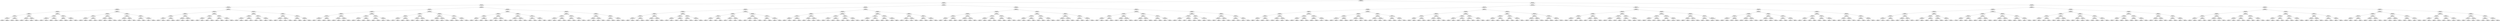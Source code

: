 ## [header material...]
## Command to get the layout: "dot -Teps thisfile > thisfile.eps"
graph "test"
{
node [shape="rectangle", fontsize=10, width=".2", height=".2", margin=0];
graph[fontsize=8];

n000 [label="clustersize = 14060
splitting feature:
((0.271,-0.908)-(-0.0433,0.527))"] ;
n000 -- n001 ;
n001 [label="clustersize = 4278
splitting feature:
((-0.507,0.952)-(0.554,-0.109))"] ;
n001 -- n002 ;
n002 [label="clustersize = 1887
splitting feature:
((0.107,0.81)-(-0.262,-0.352))"] ;
n002 -- n003 ;
n003 [label="clustersize = 664
splitting feature:
((0.581,-0.947)-(-0.0135,-0.356))"] ;
n003 -- n004 ;
n004 [label="clustersize = 335
splitting feature:
((-0.435,-0.138)-(0.546,-0.982))"] ;
n004 -- n005 ;
n005 [label="clustersize = 128
splitting feature:
((0.23,0.0264)-(-0.456,-0.219))"] ;
n005 -- n006 ;
n006 [label="clustersize = 49
splitting feature:
((0.948,-0.956)-(-0.907,-0.625))"] ;
n006 -- n007 ;
n007 [label="clustersize = 17
splitting feature:
((-0.448,0.19)-(-0.204,0.783))"] ;
n007 -- n008 ;
n008 [label="clustersize = 9
splitting feature:
((0.758,0.177)-(-0.544,-0.922))"] ;
n008 -- n009 ;
n009 [label="clustersize = 4
pupil avg:
[ 0.22752374  0.34331584]"] ;
n008 -- n010 ;
n010 [label="clustersize = 5
pupil avg:
[ 0.66253085  0.29088584]"] ;
n007 -- n011 ;
n011 [label="clustersize = 8
splitting feature:
((0.163,-0.809)-(-0.216,-0.231))"] ;
n011 -- n012 ;
n012 [label="clustersize = 4
pupil avg:
[ 0.27169727  0.20663336]"] ;
n011 -- n013 ;
n013 [label="clustersize = 4
pupil avg:
[ 0.0780543  -0.03021978]"] ;
n006 -- n014 ;
n014 [label="clustersize = 32
splitting feature:
((0.322,-0.044)-(0.247,-0.75))"] ;
n014 -- n015 ;
n015 [label="clustersize = 18
splitting feature:
((0.585,-0.36)-(0.0222,-0.94))"] ;
n015 -- n016 ;
n016 [label="clustersize = 4
pupil avg:
[ 0.35662907  0.03887218]"] ;
n015 -- n017 ;
n017 [label="clustersize = 14
pupil avg:
[ 0.06156374  0.01424385]"] ;
n014 -- n018 ;
n018 [label="clustersize = 14
splitting feature:
((0.418,0.0963)-(0.867,-0.825))"] ;
n018 -- n019 ;
n019 [label="clustersize = 10
pupil avg:
[ 0.10525888 -0.03299412]"] ;
n018 -- n020 ;
n020 [label="clustersize = 4
pupil avg:
[ 0.08859422 -0.27344266]"] ;
n005 -- n021 ;
n021 [label="clustersize = 79
splitting feature:
((0.755,-0.909)-(0.247,0.623))"] ;
n021 -- n022 ;
n022 [label="clustersize = 30
splitting feature:
((0.461,0.276)-(0.824,0.271))"] ;
n022 -- n023 ;
n023 [label="clustersize = 16
splitting feature:
((0.748,-0.0188)-(-0.512,-0.925))"] ;
n023 -- n024 ;
n024 [label="clustersize = 4
pupil avg:
[ 0.64137205 -0.21533189]"] ;
n023 -- n025 ;
n025 [label="clustersize = 12
pupil avg:
[ 0.11186211 -0.14435434]"] ;
n022 -- n026 ;
n026 [label="clustersize = 14
splitting feature:
((-0.187,0.215)-(-0.803,-0.693))"] ;
n026 -- n027 ;
n027 [label="clustersize = 7
pupil avg:
[ 0.10753325 -0.30246523]"] ;
n026 -- n028 ;
n028 [label="clustersize = 7
pupil avg:
[-0.09971181 -0.28480941]"] ;
n021 -- n029 ;
n029 [label="clustersize = 49
splitting feature:
((-0.197,0.393)-(0.0674,-0.191))"] ;
n029 -- n030 ;
n030 [label="clustersize = 33
splitting feature:
((0.8,-0.683)-(0.291,0.977))"] ;
n030 -- n031 ;
n031 [label="clustersize = 5
pupil avg:
[ 0.38350749 -0.14805381]"] ;
n030 -- n032 ;
n032 [label="clustersize = 28
pupil avg:
[ 0.08396422 -0.09160295]"] ;
n029 -- n033 ;
n033 [label="clustersize = 16
splitting feature:
((0.226,-0.899)-(0.0502,-0.735))"] ;
n033 -- n034 ;
n034 [label="clustersize = 7
pupil avg:
[-0.02541333  0.05120757]"] ;
n033 -- n035 ;
n035 [label="clustersize = 9
pupil avg:
[-0.00393222 -0.14221961]"] ;
n004 -- n036 ;
n036 [label="clustersize = 207
splitting feature:
((0.426,-0.958)-(-0.208,-0.102))"] ;
n036 -- n037 ;
n037 [label="clustersize = 161
splitting feature:
((0.293,0.773)-(-0.423,0.701))"] ;
n037 -- n038 ;
n038 [label="clustersize = 77
splitting feature:
((0.183,0.697)-(-0.303,0.259))"] ;
n038 -- n039 ;
n039 [label="clustersize = 68
splitting feature:
((0.0123,-0.702)-(0.269,-0.184))"] ;
n039 -- n040 ;
n040 [label="clustersize = 30
pupil avg:
[ 0.70387878  0.15768966]"] ;
n039 -- n041 ;
n041 [label="clustersize = 38
pupil avg:
[ 0.54331999  0.18629433]"] ;
n038 -- n042 ;
n042 [label="clustersize = 9
splitting feature:
((-0.843,-0.217)-(-0.978,0.144))"] ;
n042 -- n043 ;
n043 [label="clustersize = 4
pupil avg:
[-0.09941542  0.1287664 ]"] ;
n042 -- n044 ;
n044 [label="clustersize = 5
pupil avg:
[ 0.53201321  0.16726304]"] ;
n037 -- n045 ;
n045 [label="clustersize = 84
splitting feature:
((-0.976,0.159)-(-0.0781,-0.544))"] ;
n045 -- n046 ;
n046 [label="clustersize = 34
splitting feature:
((-0.748,0.815)-(0.497,0.448))"] ;
n046 -- n047 ;
n047 [label="clustersize = 29
pupil avg:
[ 0.7482222  -0.17854946]"] ;
n046 -- n048 ;
n048 [label="clustersize = 5
pupil avg:
[ 0.48075036 -0.07016835]"] ;
n045 -- n049 ;
n049 [label="clustersize = 50
splitting feature:
((0.678,0.333)-(0.888,-0.48))"] ;
n049 -- n050 ;
n050 [label="clustersize = 34
pupil avg:
[ 0.37389873  0.06636694]"] ;
n049 -- n051 ;
n051 [label="clustersize = 16
pupil avg:
[ 0.69707173 -0.02683165]"] ;
n036 -- n052 ;
n052 [label="clustersize = 46
splitting feature:
((-0.647,-0.401)-(-0.659,-0.977))"] ;
n052 -- n053 ;
n053 [label="clustersize = 28
splitting feature:
((0.0117,-0.138)-(0.706,0.00522))"] ;
n053 -- n054 ;
n054 [label="clustersize = 19
splitting feature:
((0.606,-0.19)-(-0.606,-0.833))"] ;
n054 -- n055 ;
n055 [label="clustersize = 4
pupil avg:
[ 0.260231    0.08204346]"] ;
n054 -- n056 ;
n056 [label="clustersize = 15
pupil avg:
[ 0.08291172 -0.00839978]"] ;
n053 -- n057 ;
n057 [label="clustersize = 9
splitting feature:
((-0.246,0.888)-(0.75,-0.851))"] ;
n057 -- n058 ;
n058 [label="clustersize = 5
pupil avg:
[ 0.32897603 -0.12374728]"] ;
n057 -- n059 ;
n059 [label="clustersize = 4
pupil avg:
[ 0.1227591 -0.1071662]"] ;
n052 -- n060 ;
n060 [label="clustersize = 18
splitting feature:
((-0.849,0.995)-(0.321,-0.257))"] ;
n060 -- n061 ;
n061 [label="clustersize = 9
splitting feature:
((-0.568,-0.591)-(0.0201,-0.448))"] ;
n061 -- n062 ;
n062 [label="clustersize = 5
pupil avg:
[ 0.5701947  -0.22635046]"] ;
n061 -- n063 ;
n063 [label="clustersize = 4
pupil avg:
[ 0.27593291 -0.02759126]"] ;
n060 -- n064 ;
n064 [label="clustersize = 9
splitting feature:
((-0.616,-0.614)-(-0.0933,-0.168))"] ;
n064 -- n065 ;
n065 [label="clustersize = 4
pupil avg:
[ 0.22777463  0.02211358]"] ;
n064 -- n066 ;
n066 [label="clustersize = 5
pupil avg:
[ 0.04537578 -0.06206525]"] ;
n003 -- n067 ;
n067 [label="clustersize = 329
splitting feature:
((0.384,0.661)-(-0.246,-0.977))"] ;
n067 -- n068 ;
n068 [label="clustersize = 162
splitting feature:
((0.385,-0.474)-(0.243,-0.876))"] ;
n068 -- n069 ;
n069 [label="clustersize = 62
splitting feature:
((-0.922,0.796)-(0.274,-0.959))"] ;
n069 -- n070 ;
n070 [label="clustersize = 19
splitting feature:
((0.222,-0.85)-(0.00566,0.36))"] ;
n070 -- n071 ;
n071 [label="clustersize = 9
splitting feature:
((-0.111,-0.52)-(-0.179,-0.785))"] ;
n071 -- n072 ;
n072 [label="clustersize = 5
pupil avg:
[-0.50465182  0.1316568 ]"] ;
n071 -- n073 ;
n073 [label="clustersize = 4
pupil avg:
[ 0.17190419  0.08165669]"] ;
n070 -- n074 ;
n074 [label="clustersize = 10
splitting feature:
((0.41,-0.273)-(-0.0348,0.204))"] ;
n074 -- n075 ;
n075 [label="clustersize = 4
pupil avg:
[ 0.72088814  0.02789834]"] ;
n074 -- n076 ;
n076 [label="clustersize = 6
pupil avg:
[ 0.16998573 -0.05365445]"] ;
n069 -- n077 ;
n077 [label="clustersize = 43
splitting feature:
((-0.714,0.125)-(0.0738,0.89))"] ;
n077 -- n078 ;
n078 [label="clustersize = 18
splitting feature:
((0.669,-0.419)-(-0.289,0.365))"] ;
n078 -- n079 ;
n079 [label="clustersize = 13
pupil avg:
[ 0.3689476   0.24140209]"] ;
n078 -- n080 ;
n080 [label="clustersize = 5
pupil avg:
[-0.03205627 -0.01081804]"] ;
n077 -- n081 ;
n081 [label="clustersize = 25
splitting feature:
((-0.883,-0.455)-(-0.979,-0.384))"] ;
n081 -- n082 ;
n082 [label="clustersize = 6
pupil avg:
[ 0.36560556  0.27499176]"] ;
n081 -- n083 ;
n083 [label="clustersize = 19
pupil avg:
[ 0.56586869  0.26917124]"] ;
n068 -- n084 ;
n084 [label="clustersize = 100
splitting feature:
((-0.861,-0.126)-(0.203,0.736))"] ;
n084 -- n085 ;
n085 [label="clustersize = 41
splitting feature:
((-0.771,0.852)-(-0.446,0.124))"] ;
n085 -- n086 ;
n086 [label="clustersize = 28
splitting feature:
((-0.179,0.244)-(0.831,0.378))"] ;
n086 -- n087 ;
n087 [label="clustersize = 21
pupil avg:
[ 0.04184448  0.03416193]"] ;
n086 -- n088 ;
n088 [label="clustersize = 7
pupil avg:
[-0.09242252  0.12717552]"] ;
n085 -- n089 ;
n089 [label="clustersize = 13
splitting feature:
((-0.39,-0.169)-(-0.297,-0.71))"] ;
n089 -- n090 ;
n090 [label="clustersize = 4
pupil avg:
[-0.38338056  0.11987794]"] ;
n089 -- n091 ;
n091 [label="clustersize = 9
pupil avg:
[-0.05898287  0.07928467]"] ;
n084 -- n092 ;
n092 [label="clustersize = 59
splitting feature:
((-0.93,-0.943)-(0.499,0.72))"] ;
n092 -- n093 ;
n093 [label="clustersize = 12
splitting feature:
((0.818,0.653)-(0.772,-0.358))"] ;
n093 -- n094 ;
n094 [label="clustersize = 6
pupil avg:
[ 0.05396486 -0.11120608]"] ;
n093 -- n095 ;
n095 [label="clustersize = 6
pupil avg:
[ 0.41089496  0.08601266]"] ;
n092 -- n096 ;
n096 [label="clustersize = 47
splitting feature:
((0.573,-0.784)-(-0.527,-0.424))"] ;
n096 -- n097 ;
n097 [label="clustersize = 17
pupil avg:
[ 0.25579564  0.18175092]"] ;
n096 -- n098 ;
n098 [label="clustersize = 30
pupil avg:
[ 0.01901566  0.14736395]"] ;
n067 -- n099 ;
n099 [label="clustersize = 167
splitting feature:
((0.618,-0.421)-(-0.416,0.219))"] ;
n099 -- n100 ;
n100 [label="clustersize = 50
splitting feature:
((0.468,-0.55)-(0.139,0.643))"] ;
n100 -- n101 ;
n101 [label="clustersize = 25
splitting feature:
((-0.366,-0.963)-(-0.804,0.446))"] ;
n101 -- n102 ;
n102 [label="clustersize = 13
splitting feature:
((0.141,-0.0773)-(-0.249,-0.377))"] ;
n102 -- n103 ;
n103 [label="clustersize = 6
pupil avg:
[-0.6067617   0.28808441]"] ;
n102 -- n104 ;
n104 [label="clustersize = 7
pupil avg:
[-0.35885748  0.09354045]"] ;
n101 -- n105 ;
n105 [label="clustersize = 12
splitting feature:
((-0.961,0.246)-(-0.863,-0.915))"] ;
n105 -- n106 ;
n106 [label="clustersize = 7
pupil avg:
[ 0.06622959  0.0686643 ]"] ;
n105 -- n107 ;
n107 [label="clustersize = 5
pupil avg:
[-0.29034441  0.11779243]"] ;
n100 -- n108 ;
n108 [label="clustersize = 25
splitting feature:
((-0.792,-0.364)-(-0.27,-0.959))"] ;
n108 -- n109 ;
n109 [label="clustersize = 12
splitting feature:
((-0.323,0.871)-(-0.0965,0.898))"] ;
n109 -- n110 ;
n110 [label="clustersize = 4
pupil avg:
[-0.15860341 -0.00928201]"] ;
n109 -- n111 ;
n111 [label="clustersize = 8
pupil avg:
[ 0.11267192  0.0281144 ]"] ;
n108 -- n112 ;
n112 [label="clustersize = 13
splitting feature:
((-0.657,0.0615)-(0.354,0.56))"] ;
n112 -- n113 ;
n113 [label="clustersize = 4
pupil avg:
[ 0.15680056  0.19626498]"] ;
n112 -- n114 ;
n114 [label="clustersize = 9
pupil avg:
[ 0.16217394  0.00126249]"] ;
n099 -- n115 ;
n115 [label="clustersize = 117
splitting feature:
((-0.187,-0.673)-(0.145,0.677))"] ;
n115 -- n116 ;
n116 [label="clustersize = 65
splitting feature:
((-0.194,0.191)-(-0.42,0.916))"] ;
n116 -- n117 ;
n117 [label="clustersize = 51
splitting feature:
((-0.865,0.207)-(0.654,-0.06))"] ;
n117 -- n118 ;
n118 [label="clustersize = 40
pupil avg:
[ 0.08765895 -0.17807846]"] ;
n117 -- n119 ;
n119 [label="clustersize = 11
pupil avg:
[ 0.01564017  0.02816553]"] ;
n116 -- n120 ;
n120 [label="clustersize = 14
splitting feature:
((0.115,-0.0853)-(-0.378,0.0378))"] ;
n120 -- n121 ;
n121 [label="clustersize = 7
pupil avg:
[-0.34194457  0.10925997]"] ;
n120 -- n122 ;
n122 [label="clustersize = 7
pupil avg:
[-0.01421828 -0.21943025]"] ;
n115 -- n123 ;
n123 [label="clustersize = 52
splitting feature:
((0.82,-0.783)-(0.0163,0.0832))"] ;
n123 -- n124 ;
n124 [label="clustersize = 9
splitting feature:
((0.851,-0.812)-(0.425,0.607))"] ;
n124 -- n125 ;
n125 [label="clustersize = 4
pupil avg:
[ 0.69259907 -0.254662  ]"] ;
n124 -- n126 ;
n126 [label="clustersize = 5
pupil avg:
[ 0.53572595  0.0287989 ]"] ;
n123 -- n127 ;
n127 [label="clustersize = 43
splitting feature:
((-0.939,-0.654)-(0.982,0.828))"] ;
n127 -- n128 ;
n128 [label="clustersize = 27
pupil avg:
[ 0.2145486 -0.0282502]"] ;
n127 -- n129 ;
n129 [label="clustersize = 16
pupil avg:
[-0.04842499  0.02997464]"] ;
n002 -- n130 ;
n130 [label="clustersize = 1223
splitting feature:
((-0.912,0.451)-(0.57,-0.422))"] ;
n130 -- n131 ;
n131 [label="clustersize = 735
splitting feature:
((-0.428,-0.474)-(-0.147,0.671))"] ;
n131 -- n132 ;
n132 [label="clustersize = 387
splitting feature:
((0.0908,-0.486)-(0.472,-0.876))"] ;
n132 -- n133 ;
n133 [label="clustersize = 302
splitting feature:
((-0.116,0.228)-(-0.267,-0.547))"] ;
n133 -- n134 ;
n134 [label="clustersize = 137
splitting feature:
((-0.292,0.167)-(-0.434,-0.368))"] ;
n134 -- n135 ;
n135 [label="clustersize = 75
splitting feature:
((0.516,-0.502)-(-0.0833,0.0507))"] ;
n135 -- n136 ;
n136 [label="clustersize = 9
pupil avg:
[ 0.29596108 -0.21311522]"] ;
n135 -- n137 ;
n137 [label="clustersize = 66
pupil avg:
[ 0.08917806 -0.14787231]"] ;
n134 -- n138 ;
n138 [label="clustersize = 62
splitting feature:
((0.0539,0.369)-(-0.53,-0.53))"] ;
n138 -- n139 ;
n139 [label="clustersize = 22
pupil avg:
[ 0.0063803  -0.02961095]"] ;
n138 -- n140 ;
n140 [label="clustersize = 40
pupil avg:
[-0.12229823 -0.23380181]"] ;
n133 -- n141 ;
n141 [label="clustersize = 165
splitting feature:
((0.38,-0.589)-(-0.888,-0.788))"] ;
n141 -- n142 ;
n142 [label="clustersize = 52
splitting feature:
((0.451,-0.281)-(-0.466,0.0804))"] ;
n142 -- n143 ;
n143 [label="clustersize = 15
pupil avg:
[-0.08995378  0.08755946]"] ;
n142 -- n144 ;
n144 [label="clustersize = 37
pupil avg:
[-0.15466618 -0.14288545]"] ;
n141 -- n145 ;
n145 [label="clustersize = 113
splitting feature:
((-0.418,0.697)-(0.0956,-0.103))"] ;
n145 -- n146 ;
n146 [label="clustersize = 53
pupil avg:
[-0.23320428 -0.21563508]"] ;
n145 -- n147 ;
n147 [label="clustersize = 60
pupil avg:
[-0.38209922 -0.17654887]"] ;
n132 -- n148 ;
n148 [label="clustersize = 85
splitting feature:
((-0.688,0.0115)-(0.405,0.834))"] ;
n148 -- n149 ;
n149 [label="clustersize = 50
splitting feature:
((-0.722,-0.842)-(-0.218,0.442))"] ;
n149 -- n150 ;
n150 [label="clustersize = 19
splitting feature:
((0.284,0.341)-(0.579,0.499))"] ;
n150 -- n151 ;
n151 [label="clustersize = 13
pupil avg:
[ 0.08658875 -0.21206393]"] ;
n150 -- n152 ;
n152 [label="clustersize = 6
pupil avg:
[-0.30982493 -0.25650389]"] ;
n149 -- n153 ;
n153 [label="clustersize = 31
splitting feature:
((0.778,0.864)-(0.0869,-0.342))"] ;
n153 -- n154 ;
n154 [label="clustersize = 8
pupil avg:
[ 0.04342224 -0.08304954]"] ;
n153 -- n155 ;
n155 [label="clustersize = 23
pupil avg:
[ 0.20034519 -0.21534123]"] ;
n148 -- n156 ;
n156 [label="clustersize = 35
splitting feature:
((-0.811,0.227)-(-0.834,0.891))"] ;
n156 -- n157 ;
n157 [label="clustersize = 24
splitting feature:
((0.71,-0.797)-(0.215,0.0309))"] ;
n157 -- n158 ;
n158 [label="clustersize = 4
pupil avg:
[-0.27396953 -0.31961246]"] ;
n157 -- n159 ;
n159 [label="clustersize = 20
pupil avg:
[-0.08876786 -0.08766981]"] ;
n156 -- n160 ;
n160 [label="clustersize = 11
splitting feature:
((-0.972,-0.335)-(0.332,0.688))"] ;
n160 -- n161 ;
n161 [label="clustersize = 4
pupil avg:
[ 0.27240922 -0.14428858]"] ;
n160 -- n162 ;
n162 [label="clustersize = 7
pupil avg:
[-0.07114185  0.05749588]"] ;
n131 -- n163 ;
n163 [label="clustersize = 348
splitting feature:
((0.585,0.761)-(-0.482,0.0502))"] ;
n163 -- n164 ;
n164 [label="clustersize = 130
splitting feature:
((-0.824,0.798)-(-0.444,0.141))"] ;
n164 -- n165 ;
n165 [label="clustersize = 83
splitting feature:
((-0.68,0.863)-(0.284,0.023))"] ;
n165 -- n166 ;
n166 [label="clustersize = 44
splitting feature:
((0.548,0.028)-(-0.284,0.287))"] ;
n166 -- n167 ;
n167 [label="clustersize = 4
pupil avg:
[ 0.48431427 -0.17648167]"] ;
n166 -- n168 ;
n168 [label="clustersize = 40
pupil avg:
[ 0.1304299   0.00112805]"] ;
n165 -- n169 ;
n169 [label="clustersize = 39
splitting feature:
((0.859,-0.473)-(-0.643,-0.997))"] ;
n169 -- n170 ;
n170 [label="clustersize = 5
pupil avg:
[ 0.08899233  0.28278803]"] ;
n169 -- n171 ;
n171 [label="clustersize = 34
pupil avg:
[ 0.04248423  0.03749103]"] ;
n164 -- n172 ;
n172 [label="clustersize = 47
splitting feature:
((-0.622,0.934)-(0.81,0.636))"] ;
n172 -- n173 ;
n173 [label="clustersize = 20
splitting feature:
((-0.414,0.814)-(0.132,-0.251))"] ;
n173 -- n174 ;
n174 [label="clustersize = 14
pupil avg:
[ 0.17091928 -0.02725551]"] ;
n173 -- n175 ;
n175 [label="clustersize = 6
pupil avg:
[-0.04050322  0.01478258]"] ;
n172 -- n176 ;
n176 [label="clustersize = 27
splitting feature:
((-0.952,0.9)-(0.0118,0.429))"] ;
n176 -- n177 ;
n177 [label="clustersize = 5
pupil avg:
[ 0.08028503 -0.04842159]"] ;
n176 -- n178 ;
n178 [label="clustersize = 22
pupil avg:
[-0.16657363 -0.01632475]"] ;
n163 -- n179 ;
n179 [label="clustersize = 218
splitting feature:
((-0.823,-0.676)-(0.955,-0.839))"] ;
n179 -- n180 ;
n180 [label="clustersize = 171
splitting feature:
((-0.0346,-0.00992)-(-0.978,0.458))"] ;
n180 -- n181 ;
n181 [label="clustersize = 133
splitting feature:
((0.888,0.609)-(0.569,0.898))"] ;
n181 -- n182 ;
n182 [label="clustersize = 43
pupil avg:
[ 0.01093183 -0.09494865]"] ;
n181 -- n183 ;
n183 [label="clustersize = 90
pupil avg:
[ 0.12170547 -0.06122275]"] ;
n180 -- n184 ;
n184 [label="clustersize = 38
splitting feature:
((-0.945,0.982)-(-0.923,-0.292))"] ;
n184 -- n185 ;
n185 [label="clustersize = 7
pupil avg:
[ 0.56492188 -0.24479565]"] ;
n184 -- n186 ;
n186 [label="clustersize = 31
pupil avg:
[ 0.12277711 -0.08499038]"] ;
n179 -- n187 ;
n187 [label="clustersize = 47
splitting feature:
((-0.411,0.821)-(0.103,0.98))"] ;
n187 -- n188 ;
n188 [label="clustersize = 37
splitting feature:
((-0.489,0.758)-(-0.496,-0.189))"] ;
n188 -- n189 ;
n189 [label="clustersize = 20
pupil avg:
[ 0.62293051 -0.25864108]"] ;
n188 -- n190 ;
n190 [label="clustersize = 17
pupil avg:
[ 0.30247748 -0.12506809]"] ;
n187 -- n191 ;
n191 [label="clustersize = 10
splitting feature:
((-0.584,-0.507)-(0.304,0.417))"] ;
n191 -- n192 ;
n192 [label="clustersize = 6
pupil avg:
[ 0.14347047 -0.09234271]"] ;
n191 -- n193 ;
n193 [label="clustersize = 4
pupil avg:
[-0.09181034  0.12435532]"] ;
n130 -- n194 ;
n194 [label="clustersize = 488
splitting feature:
((-0.0933,0.44)-(-0.0484,-0.215))"] ;
n194 -- n195 ;
n195 [label="clustersize = 104
splitting feature:
((0.739,-0.435)-(0.522,-0.2))"] ;
n195 -- n196 ;
n196 [label="clustersize = 50
splitting feature:
((0.962,-0.0412)-(0.702,0.557))"] ;
n196 -- n197 ;
n197 [label="clustersize = 25
splitting feature:
((-0.42,0.855)-(0.835,-0.626))"] ;
n197 -- n198 ;
n198 [label="clustersize = 14
splitting feature:
((0.692,0.8)-(-0.797,0.384))"] ;
n198 -- n199 ;
n199 [label="clustersize = 6
pupil avg:
[ 0.32707591 -0.26345249]"] ;
n198 -- n200 ;
n200 [label="clustersize = 8
pupil avg:
[ 0.16508321 -0.13776194]"] ;
n197 -- n201 ;
n201 [label="clustersize = 11
splitting feature:
((-0.835,0.0443)-(0.0928,-0.0258))"] ;
n201 -- n202 ;
n202 [label="clustersize = 4
pupil avg:
[-0.3245098  -0.06078431]"] ;
n201 -- n203 ;
n203 [label="clustersize = 7
pupil avg:
[ 0.17919905 -0.06864746]"] ;
n196 -- n204 ;
n204 [label="clustersize = 25
splitting feature:
((0.53,0.849)-(0.396,0.224))"] ;
n204 -- n205 ;
n205 [label="clustersize = 12
splitting feature:
((-0.43,-0.707)-(-0.323,0.633))"] ;
n205 -- n206 ;
n206 [label="clustersize = 6
pupil avg:
[ 0.07108311 -0.2199011 ]"] ;
n205 -- n207 ;
n207 [label="clustersize = 6
pupil avg:
[ 0.38016382 -0.2977386 ]"] ;
n204 -- n208 ;
n208 [label="clustersize = 13
splitting feature:
((-0.75,-0.225)-(-0.797,-0.945))"] ;
n208 -- n209 ;
n209 [label="clustersize = 9
pupil avg:
[ 0.29794505 -0.12333894]"] ;
n208 -- n210 ;
n210 [label="clustersize = 4
pupil avg:
[ 0.73626775 -0.16243734]"] ;
n195 -- n211 ;
n211 [label="clustersize = 54
splitting feature:
((-0.129,-0.519)-(-0.616,0.405))"] ;
n211 -- n212 ;
n212 [label="clustersize = 37
splitting feature:
((0.0871,-0.568)-(-0.192,0.317))"] ;
n212 -- n213 ;
n213 [label="clustersize = 14
splitting feature:
((-0.679,0.0387)-(-0.227,-0.916))"] ;
n213 -- n214 ;
n214 [label="clustersize = 4
pupil avg:
[-0.02044476  0.03396134]"] ;
n213 -- n215 ;
n215 [label="clustersize = 10
pupil avg:
[-0.51118724  0.01930498]"] ;
n212 -- n216 ;
n216 [label="clustersize = 23
splitting feature:
((-0.0604,0.369)-(-0.151,-0.443))"] ;
n216 -- n217 ;
n217 [label="clustersize = 6
pupil avg:
[ 0.3104752   0.02744844]"] ;
n216 -- n218 ;
n218 [label="clustersize = 17
pupil avg:
[-0.19516292 -0.15388844]"] ;
n211 -- n219 ;
n219 [label="clustersize = 17
splitting feature:
((-0.253,0.247)-(-0.0937,0.648))"] ;
n219 -- n220 ;
n220 [label="clustersize = 9
splitting feature:
((-0.0751,-0.732)-(0.117,-0.906))"] ;
n220 -- n221 ;
n221 [label="clustersize = 5
pupil avg:
[ 0.07550344 -0.01030737]"] ;
n220 -- n222 ;
n222 [label="clustersize = 4
pupil avg:
[ 0.2715251  -0.16550837]"] ;
n219 -- n223 ;
n223 [label="clustersize = 8
splitting feature:
((-0.498,-0.594)-(-0.732,-0.125))"] ;
n223 -- n224 ;
n224 [label="clustersize = 4
pupil avg:
[ 0.23507864  0.03871821]"] ;
n223 -- n225 ;
n225 [label="clustersize = 4
pupil avg:
[ 0.48944659 -0.0371139 ]"] ;
n194 -- n226 ;
n226 [label="clustersize = 384
splitting feature:
((-0.935,0.892)-(-0.664,0.149))"] ;
n226 -- n227 ;
n227 [label="clustersize = 187
splitting feature:
((-0.0303,-0.583)-(0.297,-0.288))"] ;
n227 -- n228 ;
n228 [label="clustersize = 122
splitting feature:
((0.565,-0.828)-(-0.247,0.671))"] ;
n228 -- n229 ;
n229 [label="clustersize = 97
splitting feature:
((-0.418,0.0161)-(-0.632,-0.456))"] ;
n229 -- n230 ;
n230 [label="clustersize = 43
pupil avg:
[-0.36439562 -0.02279246]"] ;
n229 -- n231 ;
n231 [label="clustersize = 54
pupil avg:
[-0.49053157  0.07080301]"] ;
n228 -- n232 ;
n232 [label="clustersize = 25
splitting feature:
((0.879,-0.916)-(0.256,0.182))"] ;
n232 -- n233 ;
n233 [label="clustersize = 6
pupil avg:
[ 0.09936292 -0.11600744]"] ;
n232 -- n234 ;
n234 [label="clustersize = 19
pupil avg:
[-0.2301087  -0.09478343]"] ;
n227 -- n235 ;
n235 [label="clustersize = 65
splitting feature:
((0.763,-0.683)-(-0.513,0.464))"] ;
n235 -- n236 ;
n236 [label="clustersize = 48
splitting feature:
((-0.833,0.186)-(0.719,-0.627))"] ;
n236 -- n237 ;
n237 [label="clustersize = 11
pupil avg:
[-0.26868507  0.06764145]"] ;
n236 -- n238 ;
n238 [label="clustersize = 37
pupil avg:
[-0.4585725   0.26041945]"] ;
n235 -- n239 ;
n239 [label="clustersize = 17
splitting feature:
((-0.795,0.41)-(-0.337,0.537))"] ;
n239 -- n240 ;
n240 [label="clustersize = 5
pupil avg:
[-0.37469232  0.17851382]"] ;
n239 -- n241 ;
n241 [label="clustersize = 12
pupil avg:
[-0.09395372  0.12090976]"] ;
n226 -- n242 ;
n242 [label="clustersize = 197
splitting feature:
((-0.551,0.679)-(0.253,-0.252))"] ;
n242 -- n243 ;
n243 [label="clustersize = 73
splitting feature:
((0.841,-0.0797)-(0.966,0.891))"] ;
n243 -- n244 ;
n244 [label="clustersize = 27
splitting feature:
((0.145,0.282)-(-0.386,0.812))"] ;
n244 -- n245 ;
n245 [label="clustersize = 9
pupil avg:
[ 0.01298174  0.16171254]"] ;
n244 -- n246 ;
n246 [label="clustersize = 18
pupil avg:
[ 0.48638686 -0.2185582 ]"] ;
n243 -- n247 ;
n247 [label="clustersize = 46
splitting feature:
((0.626,-0.577)-(-0.542,-0.817))"] ;
n247 -- n248 ;
n248 [label="clustersize = 9
pupil avg:
[ 0.10930648  0.1802385 ]"] ;
n247 -- n249 ;
n249 [label="clustersize = 37
pupil avg:
[-0.14726534 -0.05471974]"] ;
n242 -- n250 ;
n250 [label="clustersize = 124
splitting feature:
((0.526,-0.863)-(0.198,0.57))"] ;
n250 -- n251 ;
n251 [label="clustersize = 78
splitting feature:
((0.413,-0.342)-(-0.457,-0.284))"] ;
n251 -- n252 ;
n252 [label="clustersize = 39
pupil avg:
[-0.38113218  0.10090928]"] ;
n251 -- n253 ;
n253 [label="clustersize = 39
pupil avg:
[-0.44081288 -0.11569139]"] ;
n250 -- n254 ;
n254 [label="clustersize = 46
splitting feature:
((-0.313,-0.993)-(-0.192,0.896))"] ;
n254 -- n255 ;
n255 [label="clustersize = 26
pupil avg:
[-0.29769464  0.06866629]"] ;
n254 -- n256 ;
n256 [label="clustersize = 20
pupil avg:
[-0.05997025  0.03702619]"] ;
n001 -- n257 ;
n257 [label="clustersize = 2391
splitting feature:
((-0.118,0.815)-(0.183,-0.427))"] ;
n257 -- n258 ;
n258 [label="clustersize = 500
splitting feature:
((0.892,0.961)-(-0.935,0.507))"] ;
n258 -- n259 ;
n259 [label="clustersize = 200
splitting feature:
((0.166,0.188)-(-0.324,-0.374))"] ;
n259 -- n260 ;
n260 [label="clustersize = 133
splitting feature:
((0.197,-0.186)-(-0.0053,0.921))"] ;
n260 -- n261 ;
n261 [label="clustersize = 81
splitting feature:
((0.0773,-0.265)-(0.497,-0.439))"] ;
n261 -- n262 ;
n262 [label="clustersize = 57
splitting feature:
((0.825,-0.798)-(-0.775,-0.839))"] ;
n262 -- n263 ;
n263 [label="clustersize = 22
splitting feature:
((-0.832,-0.119)-(0.0101,-0.683))"] ;
n263 -- n264 ;
n264 [label="clustersize = 5
pupil avg:
[ 0.26165557  0.0994897 ]"] ;
n263 -- n265 ;
n265 [label="clustersize = 17
pupil avg:
[-0.06407752  0.239993  ]"] ;
n262 -- n266 ;
n266 [label="clustersize = 35
splitting feature:
((-0.672,-0.0376)-(-0.284,0.291))"] ;
n266 -- n267 ;
n267 [label="clustersize = 22
pupil avg:
[-0.11490439  0.17471269]"] ;
n266 -- n268 ;
n268 [label="clustersize = 13
pupil avg:
[-0.15001589  0.02394398]"] ;
n261 -- n269 ;
n269 [label="clustersize = 24
splitting feature:
((0.463,-0.0335)-(-0.48,-0.316))"] ;
n269 -- n270 ;
n270 [label="clustersize = 15
splitting feature:
((-0.657,-0.946)-(-0.377,-0.175))"] ;
n270 -- n271 ;
n271 [label="clustersize = 6
pupil avg:
[-0.1851073   0.25509531]"] ;
n270 -- n272 ;
n272 [label="clustersize = 9
pupil avg:
[ 0.04838633  0.30533927]"] ;
n269 -- n273 ;
n273 [label="clustersize = 9
splitting feature:
((0.343,-0.434)-(-0.188,-0.92))"] ;
n273 -- n274 ;
n274 [label="clustersize = 4
pupil avg:
[ 0.1978909   0.15013474]"] ;
n273 -- n275 ;
n275 [label="clustersize = 5
pupil avg:
[ 0.34535051  0.35644582]"] ;
n260 -- n276 ;
n276 [label="clustersize = 52
splitting feature:
((0.285,-0.547)-(0.85,-0.943))"] ;
n276 -- n277 ;
n277 [label="clustersize = 24
splitting feature:
((-0.893,-0.568)-(0.432,0.639))"] ;
n277 -- n278 ;
n278 [label="clustersize = 8
splitting feature:
((0.338,0.887)-(0.542,0.325))"] ;
n278 -- n279 ;
n279 [label="clustersize = 4
pupil avg:
[-0.01621417  0.15357863]"] ;
n278 -- n280 ;
n280 [label="clustersize = 4
pupil avg:
[-0.48014354  0.11007063]"] ;
n277 -- n281 ;
n281 [label="clustersize = 16
splitting feature:
((-0.294,-0.536)-(0.605,-0.405))"] ;
n281 -- n282 ;
n282 [label="clustersize = 12
pupil avg:
[ 0.11087484  0.00310453]"] ;
n281 -- n283 ;
n283 [label="clustersize = 4
pupil avg:
[ 0.25062724  0.3468638 ]"] ;
n276 -- n284 ;
n284 [label="clustersize = 28
splitting feature:
((0.148,0.531)-(0.164,0.928))"] ;
n284 -- n285 ;
n285 [label="clustersize = 16
splitting feature:
((0.881,0.911)-(0.701,-0.825))"] ;
n285 -- n286 ;
n286 [label="clustersize = 9
pupil avg:
[-0.05101799  0.16200347]"] ;
n285 -- n287 ;
n287 [label="clustersize = 7
pupil avg:
[ 0.38019776  0.17355514]"] ;
n284 -- n288 ;
n288 [label="clustersize = 12
splitting feature:
((-0.302,0.92)-(-0.202,-0.835))"] ;
n288 -- n289 ;
n289 [label="clustersize = 4
pupil avg:
[ 0.86122383  0.12352887]"] ;
n288 -- n290 ;
n290 [label="clustersize = 8
pupil avg:
[ 0.59586057  0.39528867]"] ;
n259 -- n291 ;
n291 [label="clustersize = 67
splitting feature:
((0.444,-0.176)-(-0.905,-0.219))"] ;
n291 -- n292 ;
n292 [label="clustersize = 32
splitting feature:
((0.733,0.888)-(-0.455,0.631))"] ;
n292 -- n293 ;
n293 [label="clustersize = 16
splitting feature:
((-0.132,-0.793)-(0.401,-0.748))"] ;
n293 -- n294 ;
n294 [label="clustersize = 8
splitting feature:
((0.419,-0.73)-(0.193,-0.449))"] ;
n294 -- n295 ;
n295 [label="clustersize = 4
pupil avg:
[-0.19845087 -0.13195587]"] ;
n294 -- n296 ;
n296 [label="clustersize = 4
pupil avg:
[-0.11940888  0.14606441]"] ;
n293 -- n297 ;
n297 [label="clustersize = 8
splitting feature:
((0.691,0.309)-(0.212,-0.787))"] ;
n297 -- n298 ;
n298 [label="clustersize = 4
pupil avg:
[-0.11637709  0.36613042]"] ;
n297 -- n299 ;
n299 [label="clustersize = 4
pupil avg:
[-0.15069555  0.20391494]"] ;
n292 -- n300 ;
n300 [label="clustersize = 16
splitting feature:
((0.142,-0.57)-(0.327,-0.772))"] ;
n300 -- n301 ;
n301 [label="clustersize = 8
splitting feature:
((0.442,-0.952)-(-0.18,-0.883))"] ;
n301 -- n302 ;
n302 [label="clustersize = 4
pupil avg:
[ 0.18583341  0.11283511]"] ;
n301 -- n303 ;
n303 [label="clustersize = 4
pupil avg:
[-0.27521761  0.01674813]"] ;
n300 -- n304 ;
n304 [label="clustersize = 8
splitting feature:
((0.411,0.294)-(-0.0519,0.763))"] ;
n304 -- n305 ;
n305 [label="clustersize = 4
pupil avg:
[ 0.33374164  0.19423371]"] ;
n304 -- n306 ;
n306 [label="clustersize = 4
pupil avg:
[ 0.62003446 -0.20133929]"] ;
n291 -- n307 ;
n307 [label="clustersize = 35
splitting feature:
((-0.137,-0.589)-(-0.00585,0.0514))"] ;
n307 -- n308 ;
n308 [label="clustersize = 16
splitting feature:
((-0.457,-0.929)-(0.0619,0.571))"] ;
n308 -- n309 ;
n309 [label="clustersize = 8
splitting feature:
((0.524,0.991)-(-0.959,-0.867))"] ;
n309 -- n310 ;
n310 [label="clustersize = 4
pupil avg:
[-0.43037518 -0.24191919]"] ;
n309 -- n311 ;
n311 [label="clustersize = 4
pupil avg:
[-0.28646431 -0.18731837]"] ;
n308 -- n312 ;
n312 [label="clustersize = 8
splitting feature:
((-0.122,0.179)-(-0.0429,0.0697))"] ;
n312 -- n313 ;
n313 [label="clustersize = 4
pupil avg:
[-0.29780917  0.03378378]"] ;
n312 -- n314 ;
n314 [label="clustersize = 4
pupil avg:
[-0.08150183 -0.05421245]"] ;
n307 -- n315 ;
n315 [label="clustersize = 19
splitting feature:
((-0.423,0.287)-(-0.513,0.199))"] ;
n315 -- n316 ;
n316 [label="clustersize = 10
splitting feature:
((-0.0449,-0.994)-(0.747,0.71))"] ;
n316 -- n317 ;
n317 [label="clustersize = 6
pupil avg:
[-0.14815152 -0.1131223 ]"] ;
n316 -- n318 ;
n318 [label="clustersize = 4
pupil avg:
[-0.06234968 -0.03393665]"] ;
n315 -- n319 ;
n319 [label="clustersize = 9
splitting feature:
((0.00319,-0.279)-(-0.387,0.422))"] ;
n319 -- n320 ;
n320 [label="clustersize = 4
pupil avg:
[-0.08373195  0.01585865]"] ;
n319 -- n321 ;
n321 [label="clustersize = 5
pupil avg:
[-0.1745098   0.06993464]"] ;
n258 -- n322 ;
n322 [label="clustersize = 300
splitting feature:
((0.17,-0.167)-(-0.379,-0.325))"] ;
n322 -- n323 ;
n323 [label="clustersize = 156
splitting feature:
((-0.826,0.749)-(-0.0708,-0.028))"] ;
n323 -- n324 ;
n324 [label="clustersize = 40
splitting feature:
((-0.639,-0.492)-(0.961,0.14))"] ;
n324 -- n325 ;
n325 [label="clustersize = 24
splitting feature:
((0.0919,-0.181)-(0.167,0.761))"] ;
n325 -- n326 ;
n326 [label="clustersize = 11
splitting feature:
((-0.632,-0.585)-(0.241,0.443))"] ;
n326 -- n327 ;
n327 [label="clustersize = 6
pupil avg:
[-0.00646223  0.19839468]"] ;
n326 -- n328 ;
n328 [label="clustersize = 5
pupil avg:
[ 0.22719116 -0.04332813]"] ;
n325 -- n329 ;
n329 [label="clustersize = 13
splitting feature:
((0.0325,0.0831)-(0.999,-0.982))"] ;
n329 -- n330 ;
n330 [label="clustersize = 7
pupil avg:
[ 0.34029932  0.19891829]"] ;
n329 -- n331 ;
n331 [label="clustersize = 6
pupil avg:
[ 0.61267631  0.19805977]"] ;
n324 -- n332 ;
n332 [label="clustersize = 16
splitting feature:
((-0.0382,-0.641)-(-0.316,0.373))"] ;
n332 -- n333 ;
n333 [label="clustersize = 8
splitting feature:
((-0.447,-0.465)-(0.588,0.288))"] ;
n333 -- n334 ;
n334 [label="clustersize = 4
pupil avg:
[ 0.58433076  0.0980266 ]"] ;
n333 -- n335 ;
n335 [label="clustersize = 4
pupil avg:
[ 0.3479781   0.25964301]"] ;
n332 -- n336 ;
n336 [label="clustersize = 8
splitting feature:
((-0.0825,-0.351)-(0.499,-0.275))"] ;
n336 -- n337 ;
n337 [label="clustersize = 4
pupil avg:
[ 0.8891129  -0.08618952]"] ;
n336 -- n338 ;
n338 [label="clustersize = 4
pupil avg:
[ 0.5931243   0.02212528]"] ;
n323 -- n339 ;
n339 [label="clustersize = 116
splitting feature:
((0.0509,0.551)-(-0.0553,0.0262))"] ;
n339 -- n340 ;
n340 [label="clustersize = 27
splitting feature:
((0.955,-0.442)-(-0.204,0.427))"] ;
n340 -- n341 ;
n341 [label="clustersize = 10
splitting feature:
((0.411,-0.434)-(-0.405,-0.317))"] ;
n341 -- n342 ;
n342 [label="clustersize = 6
pupil avg:
[ 0.71612903  0.33333333]"] ;
n341 -- n343 ;
n343 [label="clustersize = 4
pupil avg:
[ 0.49721317  0.17238751]"] ;
n340 -- n344 ;
n344 [label="clustersize = 17
splitting feature:
((-0.0806,0.942)-(0.812,-0.0316))"] ;
n344 -- n345 ;
n345 [label="clustersize = 13
pupil avg:
[ 0.38357139  0.07245462]"] ;
n344 -- n346 ;
n346 [label="clustersize = 4
pupil avg:
[-0.24146341  0.24682927]"] ;
n339 -- n347 ;
n347 [label="clustersize = 89
splitting feature:
((-0.102,0.968)-(-0.266,0.811))"] ;
n347 -- n348 ;
n348 [label="clustersize = 42
splitting feature:
((0.0219,0.164)-(-0.393,0.394))"] ;
n348 -- n349 ;
n349 [label="clustersize = 37
pupil avg:
[ 0.07125976  0.04842173]"] ;
n348 -- n350 ;
n350 [label="clustersize = 5
pupil avg:
[ 0.48442323 -0.12813268]"] ;
n347 -- n351 ;
n351 [label="clustersize = 47
splitting feature:
((-0.21,0.126)-(0.508,-0.634))"] ;
n351 -- n352 ;
n352 [label="clustersize = 28
pupil avg:
[ 0.02911629  0.00690515]"] ;
n351 -- n353 ;
n353 [label="clustersize = 19
pupil avg:
[-0.12502251  0.13124406]"] ;
n322 -- n354 ;
n354 [label="clustersize = 144
splitting feature:
((-0.0934,-0.0623)-(0.208,0.124))"] ;
n354 -- n355 ;
n355 [label="clustersize = 85
splitting feature:
((-0.656,0.0985)-(-0.0201,0.206))"] ;
n355 -- n356 ;
n356 [label="clustersize = 26
splitting feature:
((-0.967,-0.259)-(-0.0312,0.859))"] ;
n356 -- n357 ;
n357 [label="clustersize = 18
splitting feature:
((0.0428,0.0185)-(0.346,-0.577))"] ;
n357 -- n358 ;
n358 [label="clustersize = 12
pupil avg:
[-0.10395688 -0.20714408]"] ;
n357 -- n359 ;
n359 [label="clustersize = 6
pupil avg:
[-0.31468227 -0.23365174]"] ;
n356 -- n360 ;
n360 [label="clustersize = 8
splitting feature:
((0.771,-0.184)-(0.0117,0.462))"] ;
n360 -- n361 ;
n361 [label="clustersize = 4
pupil avg:
[-0.03539803 -0.19653022]"] ;
n360 -- n362 ;
n362 [label="clustersize = 4
pupil avg:
[ 0.35085995  0.02064565]"] ;
n355 -- n363 ;
n363 [label="clustersize = 59
splitting feature:
((-0.012,0.497)-(-0.993,0.0927))"] ;
n363 -- n364 ;
n364 [label="clustersize = 13
splitting feature:
((-0.769,-0.967)-(0.303,0.334))"] ;
n364 -- n365 ;
n365 [label="clustersize = 6
pupil avg:
[ 0.31213933 -0.05741856]"] ;
n364 -- n366 ;
n366 [label="clustersize = 7
pupil avg:
[ 0.01560924  0.04180977]"] ;
n363 -- n367 ;
n367 [label="clustersize = 46
splitting feature:
((0.809,-0.0491)-(0.583,-0.0231))"] ;
n367 -- n368 ;
n368 [label="clustersize = 8
pupil avg:
[-0.06453199 -0.18996076]"] ;
n367 -- n369 ;
n369 [label="clustersize = 38
pupil avg:
[ 0.05993998 -0.1247661 ]"] ;
n354 -- n370 ;
n370 [label="clustersize = 59
splitting feature:
((-0.909,-0.693)-(-0.268,-0.609))"] ;
n370 -- n371 ;
n371 [label="clustersize = 16
splitting feature:
((-0.581,0.371)-(-0.4,0.968))"] ;
n371 -- n372 ;
n372 [label="clustersize = 8
splitting feature:
((0.703,-0.609)-(-0.531,0.629))"] ;
n372 -- n373 ;
n373 [label="clustersize = 4
pupil avg:
[ 0.05209041  0.16729593]"] ;
n372 -- n374 ;
n374 [label="clustersize = 4
pupil avg:
[ 0.20820513  0.05410256]"] ;
n371 -- n375 ;
n375 [label="clustersize = 8
splitting feature:
((-0.251,0.083)-(-0.632,-0.962))"] ;
n375 -- n376 ;
n376 [label="clustersize = 4
pupil avg:
[ 0.1279115   0.00834574]"] ;
n375 -- n377 ;
n377 [label="clustersize = 4
pupil avg:
[ 0.79186406  0.0410989 ]"] ;
n370 -- n378 ;
n378 [label="clustersize = 43
splitting feature:
((-0.857,0.0655)-(0.974,-0.212))"] ;
n378 -- n379 ;
n379 [label="clustersize = 35
splitting feature:
((0.259,0.554)-(-0.17,-0.135))"] ;
n379 -- n380 ;
n380 [label="clustersize = 10
pupil avg:
[ 0.24933217 -0.03158134]"] ;
n379 -- n381 ;
n381 [label="clustersize = 25
pupil avg:
[ 0.11687513 -0.03237045]"] ;
n378 -- n382 ;
n382 [label="clustersize = 8
splitting feature:
((0.831,0.852)-(-0.978,-0.0579))"] ;
n382 -- n383 ;
n383 [label="clustersize = 4
pupil avg:
[ 0.20975158 -0.02553818]"] ;
n382 -- n384 ;
n384 [label="clustersize = 4
pupil avg:
[-0.27914796 -0.0409386 ]"] ;
n257 -- n385 ;
n385 [label="clustersize = 1891
splitting feature:
((0.21,0.108)-(-0.569,-0.964))"] ;
n385 -- n386 ;
n386 [label="clustersize = 1116
splitting feature:
((0.0708,-0.485)-(0.159,0.926))"] ;
n386 -- n387 ;
n387 [label="clustersize = 961
splitting feature:
((0.722,-0.305)-(-0.848,0.533))"] ;
n387 -- n388 ;
n388 [label="clustersize = 691
splitting feature:
((0.302,0.0197)-(0.302,-0.305))"] ;
n388 -- n389 ;
n389 [label="clustersize = 279
splitting feature:
((-0.805,-0.216)-(0.643,0.249))"] ;
n389 -- n390 ;
n390 [label="clustersize = 119
splitting feature:
((0.161,0.772)-(-0.945,0.797))"] ;
n390 -- n391 ;
n391 [label="clustersize = 98
pupil avg:
[-0.18835454  0.1497377 ]"] ;
n390 -- n392 ;
n392 [label="clustersize = 21
pupil avg:
[-0.46936859  0.18101625]"] ;
n389 -- n393 ;
n393 [label="clustersize = 160
splitting feature:
((-0.0342,0.318)-(0.229,0.825))"] ;
n393 -- n394 ;
n394 [label="clustersize = 94
pupil avg:
[-0.16008207  0.26269197]"] ;
n393 -- n395 ;
n395 [label="clustersize = 66
pupil avg:
[ 0.06966752  0.31841107]"] ;
n388 -- n396 ;
n396 [label="clustersize = 412
splitting feature:
((0.222,-0.291)-(-0.493,0.174))"] ;
n396 -- n397 ;
n397 [label="clustersize = 368
splitting feature:
((0.595,-0.336)-(-0.128,-0.619))"] ;
n397 -- n398 ;
n398 [label="clustersize = 173
pupil avg:
[-0.30209455  0.29100398]"] ;
n397 -- n399 ;
n399 [label="clustersize = 195
pupil avg:
[-0.30638785  0.16552807]"] ;
n396 -- n400 ;
n400 [label="clustersize = 44
splitting feature:
((-0.953,-0.173)-(-0.444,0.735))"] ;
n400 -- n401 ;
n401 [label="clustersize = 20
pupil avg:
[-0.29207769  0.01316834]"] ;
n400 -- n402 ;
n402 [label="clustersize = 24
pupil avg:
[ 0.03585209  0.12743074]"] ;
n387 -- n403 ;
n403 [label="clustersize = 270
splitting feature:
((0.119,0.111)-(-0.0129,-0.411))"] ;
n403 -- n404 ;
n404 [label="clustersize = 137
splitting feature:
((-0.282,0.17)-(-0.43,-0.986))"] ;
n404 -- n405 ;
n405 [label="clustersize = 78
splitting feature:
((-0.0927,0.505)-(-0.569,0.641))"] ;
n405 -- n406 ;
n406 [label="clustersize = 53
pupil avg:
[ 0.04399413 -0.01160164]"] ;
n405 -- n407 ;
n407 [label="clustersize = 25
pupil avg:
[ 0.15355184  0.0536906 ]"] ;
n404 -- n408 ;
n408 [label="clustersize = 59
splitting feature:
((-0.0946,-0.428)-(0.706,0.612))"] ;
n408 -- n409 ;
n409 [label="clustersize = 47
pupil avg:
[-0.08335788  0.16000709]"] ;
n408 -- n410 ;
n410 [label="clustersize = 12
pupil avg:
[ 0.08281031  0.22995311]"] ;
n403 -- n411 ;
n411 [label="clustersize = 133
splitting feature:
((-0.44,0.279)-(-0.252,-0.703))"] ;
n411 -- n412 ;
n412 [label="clustersize = 36
splitting feature:
((-0.408,-0.622)-(0.459,0.669))"] ;
n412 -- n413 ;
n413 [label="clustersize = 29
pupil avg:
[ 0.11557078 -0.15255033]"] ;
n412 -- n414 ;
n414 [label="clustersize = 7
pupil avg:
[-0.19656584 -0.03557235]"] ;
n411 -- n415 ;
n415 [label="clustersize = 97
splitting feature:
((0.572,-0.0325)-(-0.172,-0.732))"] ;
n415 -- n416 ;
n416 [label="clustersize = 15
pupil avg:
[ 0.06597635  0.23703811]"] ;
n415 -- n417 ;
n417 [label="clustersize = 82
pupil avg:
[-0.1829907   0.00127616]"] ;
n386 -- n418 ;
n418 [label="clustersize = 155
splitting feature:
((0.214,0.4)-(-0.218,-0.123))"] ;
n418 -- n419 ;
n419 [label="clustersize = 97
splitting feature:
((-0.677,0.829)-(-0.83,0.0229))"] ;
n419 -- n420 ;
n420 [label="clustersize = 28
splitting feature:
((-0.058,-0.877)-(0.676,-0.697))"] ;
n420 -- n421 ;
n421 [label="clustersize = 11
splitting feature:
((0.503,0.388)-(-0.393,0.748))"] ;
n421 -- n422 ;
n422 [label="clustersize = 6
pupil avg:
[ 0.3545214   0.22844267]"] ;
n421 -- n423 ;
n423 [label="clustersize = 5
pupil avg:
[ 0.06057143  0.25725313]"] ;
n420 -- n424 ;
n424 [label="clustersize = 17
splitting feature:
((-0.0957,-0.615)-(0.828,-0.0751))"] ;
n424 -- n425 ;
n425 [label="clustersize = 9
pupil avg:
[ 0.38110899  0.26145353]"] ;
n424 -- n426 ;
n426 [label="clustersize = 8
pupil avg:
[ 0.71420566  0.34140965]"] ;
n419 -- n427 ;
n427 [label="clustersize = 69
splitting feature:
((0.728,0.749)-(-0.334,0.833))"] ;
n427 -- n428 ;
n428 [label="clustersize = 43
splitting feature:
((-0.228,0.707)-(-0.988,0.446))"] ;
n428 -- n429 ;
n429 [label="clustersize = 30
pupil avg:
[-0.17700367  0.23517608]"] ;
n428 -- n430 ;
n430 [label="clustersize = 13
pupil avg:
[ 0.13593032  0.19824753]"] ;
n427 -- n431 ;
n431 [label="clustersize = 26
splitting feature:
((-0.27,0.412)-(0.584,0.283))"] ;
n431 -- n432 ;
n432 [label="clustersize = 8
pupil avg:
[ 0.17487642  0.07582046]"] ;
n431 -- n433 ;
n433 [label="clustersize = 18
pupil avg:
[ 0.25803888  0.30832209]"] ;
n418 -- n434 ;
n434 [label="clustersize = 58
splitting feature:
((-0.721,0.836)-(-0.574,-0.873))"] ;
n434 -- n435 ;
n435 [label="clustersize = 31
splitting feature:
((-0.951,-0.0132)-(0.497,0.00792))"] ;
n435 -- n436 ;
n436 [label="clustersize = 16
splitting feature:
((-0.392,0.166)-(0.242,-0.0508))"] ;
n436 -- n437 ;
n437 [label="clustersize = 9
pupil avg:
[-0.02474118 -0.13025197]"] ;
n436 -- n438 ;
n438 [label="clustersize = 7
pupil avg:
[ 0.01816953  0.08883537]"] ;
n435 -- n439 ;
n439 [label="clustersize = 15
splitting feature:
((-0.0958,0.771)-(-0.757,0.0267))"] ;
n439 -- n440 ;
n440 [label="clustersize = 10
pupil avg:
[ 0.33261703  0.1933588 ]"] ;
n439 -- n441 ;
n441 [label="clustersize = 5
pupil avg:
[ 0.06622225  0.04260421]"] ;
n434 -- n442 ;
n442 [label="clustersize = 27
splitting feature:
((-0.443,0.768)-(0.884,0.486))"] ;
n442 -- n443 ;
n443 [label="clustersize = 15
splitting feature:
((0.0966,-0.425)-(-0.547,0.197))"] ;
n443 -- n444 ;
n444 [label="clustersize = 6
pupil avg:
[-0.13614895  0.04092971]"] ;
n443 -- n445 ;
n445 [label="clustersize = 9
pupil avg:
[ 0.03269537 -0.02114892]"] ;
n442 -- n446 ;
n446 [label="clustersize = 12
splitting feature:
((0.416,-0.824)-(0.0532,-0.388))"] ;
n446 -- n447 ;
n447 [label="clustersize = 4
pupil avg:
[-0.02693535  0.11479187]"] ;
n446 -- n448 ;
n448 [label="clustersize = 8
pupil avg:
[-0.29175061 -0.05543403]"] ;
n385 -- n449 ;
n449 [label="clustersize = 775
splitting feature:
((-0.303,-0.343)-(0.248,0.394))"] ;
n449 -- n450 ;
n450 [label="clustersize = 535
splitting feature:
((0.966,-0.507)-(0.345,0.775))"] ;
n450 -- n451 ;
n451 [label="clustersize = 378
splitting feature:
((0.424,-0.411)-(-0.964,-0.779))"] ;
n451 -- n452 ;
n452 [label="clustersize = 137
splitting feature:
((0.894,-0.188)-(0.786,-0.9))"] ;
n452 -- n453 ;
n453 [label="clustersize = 61
splitting feature:
((0.138,0.155)-(-0.358,0.139))"] ;
n453 -- n454 ;
n454 [label="clustersize = 14
pupil avg:
[-0.29037146  0.10574   ]"] ;
n453 -- n455 ;
n455 [label="clustersize = 47
pupil avg:
[-0.22044299 -0.12078269]"] ;
n452 -- n456 ;
n456 [label="clustersize = 76
splitting feature:
((-0.724,0.755)-(0.179,-0.291))"] ;
n456 -- n457 ;
n457 [label="clustersize = 4
pupil avg:
[-0.22811894 -0.341532  ]"] ;
n456 -- n458 ;
n458 [label="clustersize = 72
pupil avg:
[-0.40492037  0.05344799]"] ;
n451 -- n459 ;
n459 [label="clustersize = 241
splitting feature:
((-0.226,0.899)-(0.606,-0.921))"] ;
n459 -- n460 ;
n460 [label="clustersize = 33
splitting feature:
((0.732,-0.84)-(0.559,0.45))"] ;
n460 -- n461 ;
n461 [label="clustersize = 12
pupil avg:
[-0.29479253 -0.22744093]"] ;
n460 -- n462 ;
n462 [label="clustersize = 21
pupil avg:
[-0.10256858 -0.27621976]"] ;
n459 -- n463 ;
n463 [label="clustersize = 208
splitting feature:
((-0.0939,-0.0571)-(-0.296,-0.692))"] ;
n463 -- n464 ;
n464 [label="clustersize = 77
pupil avg:
[-0.278858  -0.1403087]"] ;
n463 -- n465 ;
n465 [label="clustersize = 131
pupil avg:
[-0.46019987 -0.18912994]"] ;
n450 -- n466 ;
n466 [label="clustersize = 157
splitting feature:
((-0.157,-0.201)-(0.619,0.133))"] ;
n466 -- n467 ;
n467 [label="clustersize = 137
splitting feature:
((-0.978,0.579)-(0.804,-0.234))"] ;
n467 -- n468 ;
n468 [label="clustersize = 41
splitting feature:
((0.183,0.985)-(-0.185,-0.38))"] ;
n468 -- n469 ;
n469 [label="clustersize = 5
pupil avg:
[ 0.56979095  0.15198846]"] ;
n468 -- n470 ;
n470 [label="clustersize = 36
pupil avg:
[-0.26530544 -0.09815512]"] ;
n467 -- n471 ;
n471 [label="clustersize = 96
splitting feature:
((0.51,-0.953)-(-0.272,-0.634))"] ;
n471 -- n472 ;
n472 [label="clustersize = 37
pupil avg:
[-0.24275964  0.17559709]"] ;
n471 -- n473 ;
n473 [label="clustersize = 59
pupil avg:
[-0.29969894  0.01953832]"] ;
n466 -- n474 ;
n474 [label="clustersize = 20
splitting feature:
((0.717,0.813)-(-0.334,-0.49))"] ;
n474 -- n475 ;
n475 [label="clustersize = 9
splitting feature:
((0.714,-0.407)-(0.207,0.356))"] ;
n475 -- n476 ;
n476 [label="clustersize = 4
pupil avg:
[ 0.5960688   0.43361706]"] ;
n475 -- n477 ;
n477 [label="clustersize = 5
pupil avg:
[-0.03815234  0.3260309 ]"] ;
n474 -- n478 ;
n478 [label="clustersize = 11
splitting feature:
((0.694,-0.647)-(-0.555,0.152))"] ;
n478 -- n479 ;
n479 [label="clustersize = 7
pupil avg:
[-0.11100164  0.3158996 ]"] ;
n478 -- n480 ;
n480 [label="clustersize = 4
pupil avg:
[-0.51018519 -0.04867725]"] ;
n449 -- n481 ;
n481 [label="clustersize = 240
splitting feature:
((0.0398,-0.539)-(0.591,-0.17))"] ;
n481 -- n482 ;
n482 [label="clustersize = 194
splitting feature:
((0.00276,0.369)-(-0.0446,-0.274))"] ;
n482 -- n483 ;
n483 [label="clustersize = 45
splitting feature:
((-0.977,-0.122)-(0.355,-0.374))"] ;
n483 -- n484 ;
n484 [label="clustersize = 12
splitting feature:
((-0.116,0.764)-(-0.956,0.931))"] ;
n484 -- n485 ;
n485 [label="clustersize = 8
pupil avg:
[ 0.00388487 -0.03903639]"] ;
n484 -- n486 ;
n486 [label="clustersize = 4
pupil avg:
[ 0.57734614  0.02069717]"] ;
n483 -- n487 ;
n487 [label="clustersize = 33
splitting feature:
((-0.796,0.41)-(-0.555,-0.933))"] ;
n487 -- n488 ;
n488 [label="clustersize = 4
pupil avg:
[ 0.19149413  0.07871029]"] ;
n487 -- n489 ;
n489 [label="clustersize = 29
pupil avg:
[-0.22099384  0.20430768]"] ;
n482 -- n490 ;
n490 [label="clustersize = 149
splitting feature:
((0.63,0.0953)-(0.278,0.701))"] ;
n490 -- n491 ;
n491 [label="clustersize = 77
splitting feature:
((-0.812,-0.707)-(0.326,-0.319))"] ;
n491 -- n492 ;
n492 [label="clustersize = 16
pupil avg:
[-0.52220563  0.04648926]"] ;
n491 -- n493 ;
n493 [label="clustersize = 61
pupil avg:
[-0.32644265  0.1925987 ]"] ;
n490 -- n494 ;
n494 [label="clustersize = 72
splitting feature:
((-0.934,0.777)-(-0.473,-0.0289))"] ;
n494 -- n495 ;
n495 [label="clustersize = 10
pupil avg:
[ 0.05273335  0.09381933]"] ;
n494 -- n496 ;
n496 [label="clustersize = 62
pupil avg:
[-0.29217904  0.16731985]"] ;
n481 -- n497 ;
n497 [label="clustersize = 46
splitting feature:
((-0.754,-0.505)-(0.19,0.962))"] ;
n497 -- n498 ;
n498 [label="clustersize = 28
splitting feature:
((0.0431,0.198)-(0.905,-0.0619))"] ;
n498 -- n499 ;
n499 [label="clustersize = 19
splitting feature:
((-0.689,-0.566)-(-0.784,0.0783))"] ;
n499 -- n500 ;
n500 [label="clustersize = 15
pupil avg:
[-0.27367356  0.23730153]"] ;
n499 -- n501 ;
n501 [label="clustersize = 4
pupil avg:
[-0.01655983  0.0357906 ]"] ;
n498 -- n502 ;
n502 [label="clustersize = 9
splitting feature:
((0.472,0.555)-(-0.31,0.00962))"] ;
n502 -- n503 ;
n503 [label="clustersize = 5
pupil avg:
[-0.24342879  0.3534745 ]"] ;
n502 -- n504 ;
n504 [label="clustersize = 4
pupil avg:
[-0.78937729  0.33150183]"] ;
n497 -- n505 ;
n505 [label="clustersize = 18
splitting feature:
((-0.788,-0.554)-(-0.0359,0.35))"] ;
n505 -- n506 ;
n506 [label="clustersize = 9
splitting feature:
((0.282,-0.224)-(0.139,-0.444))"] ;
n506 -- n507 ;
n507 [label="clustersize = 5
pupil avg:
[ 0.69162908  0.33519272]"] ;
n506 -- n508 ;
n508 [label="clustersize = 4
pupil avg:
[ 0.90462121  0.41113636]"] ;
n505 -- n509 ;
n509 [label="clustersize = 9
splitting feature:
((0.767,-0.88)-(0.715,-0.169))"] ;
n509 -- n510 ;
n510 [label="clustersize = 4
pupil avg:
[ 0.60872424  0.21764392]"] ;
n509 -- n511 ;
n511 [label="clustersize = 5
pupil avg:
[-0.27492467  0.28259882]"] ;
n000 -- n512 ;
n512 [label="clustersize = 9782
splitting feature:
((-0.0902,-0.427)-(-0.555,0.687))"] ;
n512 -- n513 ;
n513 [label="clustersize = 6154
splitting feature:
((-0.978,-0.276)-(-0.0203,0.646))"] ;
n513 -- n514 ;
n514 [label="clustersize = 1838
splitting feature:
((-0.308,0.292)-(-0.147,-0.355))"] ;
n514 -- n515 ;
n515 [label="clustersize = 609
splitting feature:
((-0.487,-0.81)-(0.0648,0.213))"] ;
n515 -- n516 ;
n516 [label="clustersize = 224
splitting feature:
((-0.016,0.952)-(-0.7,0.432))"] ;
n516 -- n517 ;
n517 [label="clustersize = 109
splitting feature:
((-0.186,0.745)-(-0.266,-0.099))"] ;
n517 -- n518 ;
n518 [label="clustersize = 45
splitting feature:
((-0.613,0.754)-(0.415,0.115))"] ;
n518 -- n519 ;
n519 [label="clustersize = 27
splitting feature:
((-0.209,0.21)-(0.294,-0.482))"] ;
n519 -- n520 ;
n520 [label="clustersize = 21
pupil avg:
[ 0.3106996 -0.2307985]"] ;
n519 -- n521 ;
n521 [label="clustersize = 6
pupil avg:
[-0.08497094 -0.13052971]"] ;
n518 -- n522 ;
n522 [label="clustersize = 18
splitting feature:
((-0.114,-0.519)-(0.35,-0.448))"] ;
n522 -- n523 ;
n523 [label="clustersize = 12
pupil avg:
[ 0.33550162 -0.12992418]"] ;
n522 -- n524 ;
n524 [label="clustersize = 6
pupil avg:
[ 0.61225115  0.11374721]"] ;
n517 -- n525 ;
n525 [label="clustersize = 64
splitting feature:
((-0.421,-0.664)-(-0.402,0.888))"] ;
n525 -- n526 ;
n526 [label="clustersize = 51
splitting feature:
((0.248,-0.893)-(0.0213,0.164))"] ;
n526 -- n527 ;
n527 [label="clustersize = 24
pupil avg:
[-0.17901424 -0.18395353]"] ;
n526 -- n528 ;
n528 [label="clustersize = 27
pupil avg:
[ 0.05419605 -0.17342937]"] ;
n525 -- n529 ;
n529 [label="clustersize = 13
splitting feature:
((-0.224,0.987)-(-0.0268,0.152))"] ;
n529 -- n530 ;
n530 [label="clustersize = 6
pupil avg:
[ 0.49320322 -0.1865427 ]"] ;
n529 -- n531 ;
n531 [label="clustersize = 7
pupil avg:
[ 0.12806984 -0.19904616]"] ;
n516 -- n532 ;
n532 [label="clustersize = 115
splitting feature:
((-0.995,0.313)-(-0.948,-0.774))"] ;
n532 -- n533 ;
n533 [label="clustersize = 53
splitting feature:
((0.364,-0.153)-(-0.256,0.88))"] ;
n533 -- n534 ;
n534 [label="clustersize = 20
splitting feature:
((-0.0442,0.128)-(0.62,-0.6))"] ;
n534 -- n535 ;
n535 [label="clustersize = 15
pupil avg:
[-0.05846857 -0.18952733]"] ;
n534 -- n536 ;
n536 [label="clustersize = 5
pupil avg:
[-0.40268548 -0.04335274]"] ;
n533 -- n537 ;
n537 [label="clustersize = 33
splitting feature:
((0.68,-0.912)-(0.588,-0.238))"] ;
n537 -- n538 ;
n538 [label="clustersize = 16
pupil avg:
[ 0.07466538 -0.13154448]"] ;
n537 -- n539 ;
n539 [label="clustersize = 17
pupil avg:
[ 0.3063181  -0.22400343]"] ;
n532 -- n540 ;
n540 [label="clustersize = 62
splitting feature:
((-0.394,-0.503)-(-0.0691,0.569))"] ;
n540 -- n541 ;
n541 [label="clustersize = 48
splitting feature:
((-0.866,0.888)-(-0.916,-0.971))"] ;
n541 -- n542 ;
n542 [label="clustersize = 5
pupil avg:
[ 0.08699612 -0.24390089]"] ;
n541 -- n543 ;
n543 [label="clustersize = 43
pupil avg:
[-0.35010348 -0.20251619]"] ;
n540 -- n544 ;
n544 [label="clustersize = 14
splitting feature:
((0.46,-0.497)-(-0.595,-0.932))"] ;
n544 -- n545 ;
n545 [label="clustersize = 5
pupil avg:
[ 0.34776871 -0.17828123]"] ;
n544 -- n546 ;
n546 [label="clustersize = 9
pupil avg:
[-0.07040683 -0.20988351]"] ;
n515 -- n547 ;
n547 [label="clustersize = 385
splitting feature:
((0.142,0.261)-(-0.965,-0.796))"] ;
n547 -- n548 ;
n548 [label="clustersize = 298
splitting feature:
((0.035,0.489)-(0.19,-0.767))"] ;
n548 -- n549 ;
n549 [label="clustersize = 239
splitting feature:
((-0.485,0.524)-(0.0252,0.151))"] ;
n549 -- n550 ;
n550 [label="clustersize = 50
splitting feature:
((-0.263,-0.441)-(-0.0441,0.562))"] ;
n550 -- n551 ;
n551 [label="clustersize = 24
pupil avg:
[ 0.27356936 -0.21752986]"] ;
n550 -- n552 ;
n552 [label="clustersize = 26
pupil avg:
[ 0.39163087 -0.17274227]"] ;
n549 -- n553 ;
n553 [label="clustersize = 189
splitting feature:
((0.379,0.646)-(-0.396,0.28))"] ;
n553 -- n554 ;
n554 [label="clustersize = 22
pupil avg:
[ 0.30147588  0.03839212]"] ;
n553 -- n555 ;
n555 [label="clustersize = 167
pupil avg:
[ 0.24321654 -0.09395037]"] ;
n548 -- n556 ;
n556 [label="clustersize = 59
splitting feature:
((-0.951,0.866)-(0.505,0.413))"] ;
n556 -- n557 ;
n557 [label="clustersize = 30
splitting feature:
((-0.216,-0.92)-(0.836,-0.52))"] ;
n557 -- n558 ;
n558 [label="clustersize = 25
pupil avg:
[ 0.15180246 -0.11752887]"] ;
n557 -- n559 ;
n559 [label="clustersize = 5
pupil avg:
[ 0.44403529 -0.17052553]"] ;
n556 -- n560 ;
n560 [label="clustersize = 29
splitting feature:
((-0.772,0.644)-(0.826,-0.206))"] ;
n560 -- n561 ;
n561 [label="clustersize = 20
pupil avg:
[ 0.11481928  0.01417582]"] ;
n560 -- n562 ;
n562 [label="clustersize = 9
pupil avg:
[-0.1233314  0.0844203]"] ;
n547 -- n563 ;
n563 [label="clustersize = 87
splitting feature:
((-0.403,-0.813)-(-0.97,0.57))"] ;
n563 -- n564 ;
n564 [label="clustersize = 29
splitting feature:
((-0.726,0.709)-(-0.961,0.963))"] ;
n564 -- n565 ;
n565 [label="clustersize = 21
splitting feature:
((-0.354,-0.413)-(0.102,-0.743))"] ;
n565 -- n566 ;
n566 [label="clustersize = 12
pupil avg:
[-0.30693711 -0.14813396]"] ;
n565 -- n567 ;
n567 [label="clustersize = 9
pupil avg:
[-0.15009041 -0.0196953 ]"] ;
n564 -- n568 ;
n568 [label="clustersize = 8
splitting feature:
((-0.0506,-0.594)-(-0.00345,0.445))"] ;
n568 -- n569 ;
n569 [label="clustersize = 4
pupil avg:
[-0.02203257 -0.1951604 ]"] ;
n568 -- n570 ;
n570 [label="clustersize = 4
pupil avg:
[ 0.3800562  -0.23192451]"] ;
n563 -- n571 ;
n571 [label="clustersize = 58
splitting feature:
((0.301,-0.582)-(-0.0713,0.00399))"] ;
n571 -- n572 ;
n572 [label="clustersize = 19
splitting feature:
((0.2,0.643)-(-0.456,-0.232))"] ;
n572 -- n573 ;
n573 [label="clustersize = 4
pupil avg:
[ 0.31144083  0.16922709]"] ;
n572 -- n574 ;
n574 [label="clustersize = 15
pupil avg:
[ 0.3492344  -0.16361257]"] ;
n571 -- n575 ;
n575 [label="clustersize = 39
splitting feature:
((0.255,0.725)-(-0.572,0.321))"] ;
n575 -- n576 ;
n576 [label="clustersize = 18
pupil avg:
[ 0.2712601  -0.15726065]"] ;
n575 -- n577 ;
n577 [label="clustersize = 21
pupil avg:
[ 0.04127423 -0.17096445]"] ;
n514 -- n578 ;
n578 [label="clustersize = 1229
splitting feature:
((-0.84,0.533)-(-0.26,-0.578))"] ;
n578 -- n579 ;
n579 [label="clustersize = 385
splitting feature:
((-0.497,0.403)-(-0.948,0.88))"] ;
n579 -- n580 ;
n580 [label="clustersize = 195
splitting feature:
((-0.788,0.308)-(-0.468,-0.278))"] ;
n580 -- n581 ;
n581 [label="clustersize = 144
splitting feature:
((0.407,0.67)-(-0.845,0.893))"] ;
n581 -- n582 ;
n582 [label="clustersize = 92
splitting feature:
((0.813,0.48)-(0.602,0.931))"] ;
n582 -- n583 ;
n583 [label="clustersize = 29
pupil avg:
[-0.22184288  0.0336523 ]"] ;
n582 -- n584 ;
n584 [label="clustersize = 63
pupil avg:
[ 0.05145285  0.03119541]"] ;
n581 -- n585 ;
n585 [label="clustersize = 52
splitting feature:
((0.375,-0.178)-(-0.492,0.876))"] ;
n585 -- n586 ;
n586 [label="clustersize = 22
pupil avg:
[ 0.00662953 -0.02463023]"] ;
n585 -- n587 ;
n587 [label="clustersize = 30
pupil avg:
[ 0.23787527 -0.10434857]"] ;
n580 -- n588 ;
n588 [label="clustersize = 51
splitting feature:
((-0.596,-0.402)-(-0.925,0.908))"] ;
n588 -- n589 ;
n589 [label="clustersize = 37
splitting feature:
((-0.92,-0.764)-(-0.151,0.345))"] ;
n589 -- n590 ;
n590 [label="clustersize = 11
pupil avg:
[-0.29808363 -0.21623448]"] ;
n589 -- n591 ;
n591 [label="clustersize = 26
pupil avg:
[-0.18815433 -0.16325368]"] ;
n588 -- n592 ;
n592 [label="clustersize = 14
splitting feature:
((0.598,-0.96)-(0.746,0.633))"] ;
n592 -- n593 ;
n593 [label="clustersize = 5
pupil avg:
[ 0.21521461 -0.15107181]"] ;
n592 -- n594 ;
n594 [label="clustersize = 9
pupil avg:
[-0.12024456 -0.16885991]"] ;
n579 -- n595 ;
n595 [label="clustersize = 190
splitting feature:
((0.0432,-0.055)-(-0.0853,0.788))"] ;
n595 -- n596 ;
n596 [label="clustersize = 124
splitting feature:
((0.787,-0.588)-(0.836,0.128))"] ;
n596 -- n597 ;
n597 [label="clustersize = 87
splitting feature:
((0.525,0.0614)-(0.211,-0.468))"] ;
n597 -- n598 ;
n598 [label="clustersize = 8
pupil avg:
[-0.08848033  0.06555048]"] ;
n597 -- n599 ;
n599 [label="clustersize = 79
pupil avg:
[ 0.20534931 -0.00231125]"] ;
n596 -- n600 ;
n600 [label="clustersize = 37
splitting feature:
((-0.566,-0.777)-(0.766,0.545))"] ;
n600 -- n601 ;
n601 [label="clustersize = 23
pupil avg:
[-0.18998466 -0.02110663]"] ;
n600 -- n602 ;
n602 [label="clustersize = 14
pupil avg:
[ 0.25655711  0.15286532]"] ;
n595 -- n603 ;
n603 [label="clustersize = 66
splitting feature:
((0.916,-0.288)-(0.0928,0.231))"] ;
n603 -- n604 ;
n604 [label="clustersize = 10
splitting feature:
((-0.0912,-0.756)-(0.261,0.0544))"] ;
n604 -- n605 ;
n605 [label="clustersize = 4
pupil avg:
[ 0.34261492 -0.11388089]"] ;
n604 -- n606 ;
n606 [label="clustersize = 6
pupil avg:
[ 0.63397283 -0.11728921]"] ;
n603 -- n607 ;
n607 [label="clustersize = 56
splitting feature:
((-0.905,0.312)-(-0.48,-0.58))"] ;
n607 -- n608 ;
n608 [label="clustersize = 47
pupil avg:
[ 0.30296722 -0.03647195]"] ;
n607 -- n609 ;
n609 [label="clustersize = 9
pupil avg:
[ 0.03249238 -0.0845794 ]"] ;
n578 -- n610 ;
n610 [label="clustersize = 844
splitting feature:
((-0.193,0.781)-(-0.256,-0.396))"] ;
n610 -- n611 ;
n611 [label="clustersize = 84
splitting feature:
((-0.718,0.0863)-(0.74,-0.116))"] ;
n611 -- n612 ;
n612 [label="clustersize = 58
splitting feature:
((-0.933,-0.635)-(-0.0925,0.125))"] ;
n612 -- n613 ;
n613 [label="clustersize = 17
splitting feature:
((0.099,0.81)-(-0.374,0.584))"] ;
n613 -- n614 ;
n614 [label="clustersize = 8
pupil avg:
[-0.39593164  0.00774296]"] ;
n613 -- n615 ;
n615 [label="clustersize = 9
pupil avg:
[-0.12675341 -0.20813864]"] ;
n612 -- n616 ;
n616 [label="clustersize = 41
splitting feature:
((0.717,0.246)-(-0.27,-0.394))"] ;
n616 -- n617 ;
n617 [label="clustersize = 7
pupil avg:
[-0.23192992  0.03338894]"] ;
n616 -- n618 ;
n618 [label="clustersize = 34
pupil avg:
[ 0.05195763 -0.03253569]"] ;
n611 -- n619 ;
n619 [label="clustersize = 26
splitting feature:
((0.188,-0.354)-(0.267,0.176))"] ;
n619 -- n620 ;
n620 [label="clustersize = 15
splitting feature:
((-0.809,-0.81)-(0.197,-0.29))"] ;
n620 -- n621 ;
n621 [label="clustersize = 7
pupil avg:
[ 0.16373653 -0.1005444 ]"] ;
n620 -- n622 ;
n622 [label="clustersize = 8
pupil avg:
[ 0.4779155  -0.09330196]"] ;
n619 -- n623 ;
n623 [label="clustersize = 11
splitting feature:
((0.568,-0.634)-(-0.152,0.566))"] ;
n623 -- n624 ;
n624 [label="clustersize = 4
pupil avg:
[-0.04003268 -0.02604167]"] ;
n623 -- n625 ;
n625 [label="clustersize = 7
pupil avg:
[ 0.14246402 -0.01252016]"] ;
n610 -- n626 ;
n626 [label="clustersize = 760
splitting feature:
((-0.498,-0.412)-(0.133,-0.000393))"] ;
n626 -- n627 ;
n627 [label="clustersize = 387
splitting feature:
((-0.139,-0.561)-(-0.132,0.493))"] ;
n627 -- n628 ;
n628 [label="clustersize = 286
splitting feature:
((0.354,-0.201)-(-0.417,-0.592))"] ;
n628 -- n629 ;
n629 [label="clustersize = 30
pupil avg:
[-0.32272063  0.07793657]"] ;
n628 -- n630 ;
n630 [label="clustersize = 256
pupil avg:
[-0.34881606 -0.17422405]"] ;
n627 -- n631 ;
n631 [label="clustersize = 101
splitting feature:
((-0.00286,0.658)-(0.478,0.942))"] ;
n631 -- n632 ;
n632 [label="clustersize = 81
pupil avg:
[-0.1951175  -0.16727487]"] ;
n631 -- n633 ;
n633 [label="clustersize = 20
pupil avg:
[ 0.1457937  -0.15929299]"] ;
n626 -- n634 ;
n634 [label="clustersize = 373
splitting feature:
((-0.233,-0.779)-(-0.000575,0.422))"] ;
n634 -- n635 ;
n635 [label="clustersize = 159
splitting feature:
((-0.166,0.18)-(-0.711,-0.958))"] ;
n635 -- n636 ;
n636 [label="clustersize = 109
pupil avg:
[-0.2436866  -0.05188169]"] ;
n635 -- n637 ;
n637 [label="clustersize = 50
pupil avg:
[-0.38876691  0.06086923]"] ;
n634 -- n638 ;
n638 [label="clustersize = 214
splitting feature:
((-0.993,0.669)-(-0.173,-0.338))"] ;
n638 -- n639 ;
n639 [label="clustersize = 22
pupil avg:
[ 0.18579109 -0.07163636]"] ;
n638 -- n640 ;
n640 [label="clustersize = 192
pupil avg:
[-0.16026171 -0.00427105]"] ;
n513 -- n641 ;
n641 [label="clustersize = 4316
splitting feature:
((-0.0104,-0.00682)-(-0.194,0.733))"] ;
n641 -- n642 ;
n642 [label="clustersize = 2957
splitting feature:
((-0.0263,0.942)-(0.0687,-0.328))"] ;
n642 -- n643 ;
n643 [label="clustersize = 1056
splitting feature:
((0.206,0.251)-(-0.125,0.0711))"] ;
n643 -- n644 ;
n644 [label="clustersize = 290
splitting feature:
((0.331,0.134)-(-0.0602,0.714))"] ;
n644 -- n645 ;
n645 [label="clustersize = 118
splitting feature:
((-0.0331,-0.935)-(0.428,0.816))"] ;
n645 -- n646 ;
n646 [label="clustersize = 59
splitting feature:
((0.565,0.403)-(-0.0142,-0.69))"] ;
n646 -- n647 ;
n647 [label="clustersize = 11
pupil avg:
[ 0.28734485  0.09954223]"] ;
n646 -- n648 ;
n648 [label="clustersize = 48
pupil avg:
[ 0.05211269  0.08431161]"] ;
n645 -- n649 ;
n649 [label="clustersize = 59
splitting feature:
((-0.5,0.833)-(0.362,-0.902))"] ;
n649 -- n650 ;
n650 [label="clustersize = 28
pupil avg:
[ 0.16499418  0.20294265]"] ;
n649 -- n651 ;
n651 [label="clustersize = 31
pupil avg:
[ 0.35551073  0.1978533 ]"] ;
n644 -- n652 ;
n652 [label="clustersize = 172
splitting feature:
((-0.156,-0.676)-(0.218,-0.36))"] ;
n652 -- n653 ;
n653 [label="clustersize = 70
splitting feature:
((0.715,0.833)-(-0.341,-0.887))"] ;
n653 -- n654 ;
n654 [label="clustersize = 18
pupil avg:
[ 0.38399785  0.1011007 ]"] ;
n653 -- n655 ;
n655 [label="clustersize = 52
pupil avg:
[ 0.20180167  0.02433749]"] ;
n652 -- n656 ;
n656 [label="clustersize = 102
splitting feature:
((-0.358,-0.88)-(0.297,0.705))"] ;
n656 -- n657 ;
n657 [label="clustersize = 19
pupil avg:
[ 0.29546207  0.14685073]"] ;
n656 -- n658 ;
n658 [label="clustersize = 83
pupil avg:
[ 0.47940989  0.13188707]"] ;
n643 -- n659 ;
n659 [label="clustersize = 766
splitting feature:
((-0.0341,-0.703)-(0.2,-0.21))"] ;
n659 -- n660 ;
n660 [label="clustersize = 424
splitting feature:
((0.229,0.00345)-(-0.132,-0.353))"] ;
n660 -- n661 ;
n661 [label="clustersize = 188
splitting feature:
((-0.433,-0.518)-(0.0739,0.42))"] ;
n661 -- n662 ;
n662 [label="clustersize = 106
pupil avg:
[ 0.05592307  0.02380449]"] ;
n661 -- n663 ;
n663 [label="clustersize = 82
pupil avg:
[ 0.13268247  0.04006453]"] ;
n660 -- n664 ;
n664 [label="clustersize = 236
splitting feature:
((-0.444,0.326)-(-0.0879,0.0364))"] ;
n664 -- n665 ;
n665 [label="clustersize = 36
pupil avg:
[-0.02437274 -0.10660884]"] ;
n664 -- n666 ;
n666 [label="clustersize = 200
pupil avg:
[ 0.08830885 -0.02198417]"] ;
n659 -- n667 ;
n667 [label="clustersize = 342
splitting feature:
((-0.803,0.565)-(-0.566,-0.337))"] ;
n667 -- n668 ;
n668 [label="clustersize = 160
splitting feature:
((-0.0441,-0.545)-(0.288,0.704))"] ;
n668 -- n669 ;
n669 [label="clustersize = 76
pupil avg:
[ 0.17135774  0.0122316 ]"] ;
n668 -- n670 ;
n670 [label="clustersize = 84
pupil avg:
[ 0.47112471  0.09584119]"] ;
n667 -- n671 ;
n671 [label="clustersize = 182
splitting feature:
((-0.619,-0.0875)-(-0.336,0.726))"] ;
n671 -- n672 ;
n672 [label="clustersize = 119
pupil avg:
[ 0.07505623  0.02688948]"] ;
n671 -- n673 ;
n673 [label="clustersize = 63
pupil avg:
[ 0.24447733  0.02177003]"] ;
n642 -- n674 ;
n674 [label="clustersize = 1901
splitting feature:
((-0.604,-0.952)-(0.66,0.472))"] ;
n674 -- n675 ;
n675 [label="clustersize = 1111
splitting feature:
((-0.125,0.148)-(-0.606,-0.405))"] ;
n675 -- n676 ;
n676 [label="clustersize = 709
splitting feature:
((-0.519,-0.568)-(-0.157,0.889))"] ;
n676 -- n677 ;
n677 [label="clustersize = 458
splitting feature:
((0.163,0.903)-(-0.624,-0.976))"] ;
n677 -- n678 ;
n678 [label="clustersize = 206
pupil avg:
[ 0.02055293  0.06310557]"] ;
n677 -- n679 ;
n679 [label="clustersize = 252
pupil avg:
[-0.13235771 -0.00236969]"] ;
n676 -- n680 ;
n680 [label="clustersize = 251
splitting feature:
((0.0281,0.157)-(-0.946,0.666))"] ;
n680 -- n681 ;
n681 [label="clustersize = 214
pupil avg:
[ 0.1269147   0.01817318]"] ;
n680 -- n682 ;
n682 [label="clustersize = 37
pupil avg:
[ 0.29882718 -0.05129251]"] ;
n675 -- n683 ;
n683 [label="clustersize = 402
splitting feature:
((-0.0635,0.611)-(0.0963,-0.393))"] ;
n683 -- n684 ;
n684 [label="clustersize = 116
splitting feature:
((-0.5,0.39)-(0.958,-0.487))"] ;
n684 -- n685 ;
n685 [label="clustersize = 98
pupil avg:
[-0.1153909  -0.02694011]"] ;
n684 -- n686 ;
n686 [label="clustersize = 18
pupil avg:
[ 0.25482868  0.0201645 ]"] ;
n683 -- n687 ;
n687 [label="clustersize = 286
splitting feature:
((-0.244,0.036)-(0.291,0.167))"] ;
n687 -- n688 ;
n688 [label="clustersize = 157
pupil avg:
[-0.25584117  0.02292653]"] ;
n687 -- n689 ;
n689 [label="clustersize = 129
pupil avg:
[-0.18697918  0.1542226 ]"] ;
n674 -- n690 ;
n690 [label="clustersize = 790
splitting feature:
((0.0573,0.415)-(-0.0809,-0.42))"] ;
n690 -- n691 ;
n691 [label="clustersize = 429
splitting feature:
((0.484,-0.0914)-(0.194,0.96))"] ;
n691 -- n692 ;
n692 [label="clustersize = 217
splitting feature:
((-0.164,0.36)-(0.0979,-0.194))"] ;
n692 -- n693 ;
n693 [label="clustersize = 80
pupil avg:
[ 0.19566399  0.08718572]"] ;
n692 -- n694 ;
n694 [label="clustersize = 137
pupil avg:
[-0.04453942  0.19073147]"] ;
n691 -- n695 ;
n695 [label="clustersize = 212
splitting feature:
((0.212,0.992)-(0.718,-0.998))"] ;
n695 -- n696 ;
n696 [label="clustersize = 198
pupil avg:
[ 0.27305772  0.17089863]"] ;
n695 -- n697 ;
n697 [label="clustersize = 14
pupil avg:
[ 0.03708219  0.10809081]"] ;
n690 -- n698 ;
n698 [label="clustersize = 361
splitting feature:
((-0.753,0.68)-(-0.173,-0.92))"] ;
n698 -- n699 ;
n699 [label="clustersize = 146
splitting feature:
((-0.754,0.375)-(-0.642,-0.281))"] ;
n699 -- n700 ;
n700 [label="clustersize = 84
pupil avg:
[ 0.19534997  0.04211409]"] ;
n699 -- n701 ;
n701 [label="clustersize = 62
pupil avg:
[ 0.00330351  0.06456123]"] ;
n698 -- n702 ;
n702 [label="clustersize = 215
splitting feature:
((-0.00468,0.0456)-(-0.00633,-0.369))"] ;
n702 -- n703 ;
n703 [label="clustersize = 90
pupil avg:
[-0.00955246  0.09419298]"] ;
n702 -- n704 ;
n704 [label="clustersize = 125
pupil avg:
[-0.25135988  0.09428464]"] ;
n641 -- n705 ;
n705 [label="clustersize = 1359
splitting feature:
((-0.11,0.616)-(0.127,-0.346))"] ;
n705 -- n706 ;
n706 [label="clustersize = 1076
splitting feature:
((0.027,0.5)-(-0.234,-0.901))"] ;
n706 -- n707 ;
n707 [label="clustersize = 885
splitting feature:
((0.0801,0.769)-(-0.0659,-0.224))"] ;
n707 -- n708 ;
n708 [label="clustersize = 410
splitting feature:
((-0.161,-0.499)-(0.244,0.493))"] ;
n708 -- n709 ;
n709 [label="clustersize = 152
splitting feature:
((0.968,-0.609)-(-0.0676,-0.752))"] ;
n709 -- n710 ;
n710 [label="clustersize = 30
pupil avg:
[ 0.59483015 -0.0360154 ]"] ;
n709 -- n711 ;
n711 [label="clustersize = 122
pupil avg:
[ 0.37394729 -0.09257611]"] ;
n708 -- n712 ;
n712 [label="clustersize = 258
splitting feature:
((-0.838,0.54)-(0.268,0.245))"] ;
n712 -- n713 ;
n713 [label="clustersize = 113
pupil avg:
[ 0.510476    0.00471264]"] ;
n712 -- n714 ;
n714 [label="clustersize = 145
pupil avg:
[ 0.39410091  0.145268  ]"] ;
n707 -- n715 ;
n715 [label="clustersize = 475
splitting feature:
((0.152,-0.167)-(-0.612,-0.997))"] ;
n715 -- n716 ;
n716 [label="clustersize = 381
splitting feature:
((0.663,0.378)-(-0.359,0.927))"] ;
n716 -- n717 ;
n717 [label="clustersize = 60
pupil avg:
[ 0.19835611 -0.00605382]"] ;
n716 -- n718 ;
n718 [label="clustersize = 321
pupil avg:
[ 0.38947425 -0.07126394]"] ;
n715 -- n719 ;
n719 [label="clustersize = 94
splitting feature:
((-0.941,0.388)-(-0.851,-0.593))"] ;
n719 -- n720 ;
n720 [label="clustersize = 55
pupil avg:
[ 0.3707491  -0.08907003]"] ;
n719 -- n721 ;
n721 [label="clustersize = 39
pupil avg:
[ 0.08072715 -0.18953141]"] ;
n706 -- n722 ;
n722 [label="clustersize = 191
splitting feature:
((-0.141,-0.35)-(0.0699,0.727))"] ;
n722 -- n723 ;
n723 [label="clustersize = 95
splitting feature:
((-0.669,0.499)-(0.543,-0.349))"] ;
n723 -- n724 ;
n724 [label="clustersize = 67
splitting feature:
((-0.423,0.806)-(-0.386,-0.728))"] ;
n724 -- n725 ;
n725 [label="clustersize = 22
pupil avg:
[ 0.17924833 -0.16997014]"] ;
n724 -- n726 ;
n726 [label="clustersize = 45
pupil avg:
[-0.19539961 -0.19822807]"] ;
n723 -- n727 ;
n727 [label="clustersize = 28
splitting feature:
((0.149,-0.26)-(0.999,0.492))"] ;
n727 -- n728 ;
n728 [label="clustersize = 22
pupil avg:
[ 0.36559812 -0.10589648]"] ;
n727 -- n729 ;
n729 [label="clustersize = 6
pupil avg:
[-0.12987492 -0.15508936]"] ;
n722 -- n730 ;
n730 [label="clustersize = 96
splitting feature:
((-0.0862,-0.579)-(0.227,0.389))"] ;
n730 -- n731 ;
n731 [label="clustersize = 60
splitting feature:
((-0.412,0.817)-(-0.114,-0.149))"] ;
n731 -- n732 ;
n732 [label="clustersize = 8
pupil avg:
[ 0.53537755 -0.04473243]"] ;
n731 -- n733 ;
n733 [label="clustersize = 52
pupil avg:
[ 0.08137766 -0.0058671 ]"] ;
n730 -- n734 ;
n734 [label="clustersize = 36
splitting feature:
((0.878,0.271)-(-0.918,0.492))"] ;
n734 -- n735 ;
n735 [label="clustersize = 16
pupil avg:
[ 0.30215677  0.18122666]"] ;
n734 -- n736 ;
n736 [label="clustersize = 20
pupil avg:
[ 0.5249064  0.0212365]"] ;
n705 -- n737 ;
n737 [label="clustersize = 283
splitting feature:
((-0.932,0.564)-(-0.0256,-0.407))"] ;
n737 -- n738 ;
n738 [label="clustersize = 54
splitting feature:
((0.0951,0.285)-(-0.265,0.98))"] ;
n738 -- n739 ;
n739 [label="clustersize = 25
splitting feature:
((-0.315,-0.366)-(-0.272,0.487))"] ;
n739 -- n740 ;
n740 [label="clustersize = 10
splitting feature:
((-0.243,0.576)-(0.495,-0.405))"] ;
n740 -- n741 ;
n741 [label="clustersize = 4
pupil avg:
[-0.08694162 -0.12208647]"] ;
n740 -- n742 ;
n742 [label="clustersize = 6
pupil avg:
[ 0.30584655 -0.01195547]"] ;
n739 -- n743 ;
n743 [label="clustersize = 15
splitting feature:
((-0.479,-0.877)-(0.629,-0.272))"] ;
n743 -- n744 ;
n744 [label="clustersize = 6
pupil avg:
[ 0.34141492 -0.04732463]"] ;
n743 -- n745 ;
n745 [label="clustersize = 9
pupil avg:
[ 0.48848882 -0.0463267 ]"] ;
n738 -- n746 ;
n746 [label="clustersize = 29
splitting feature:
((0.127,-0.995)-(0.641,-0.965))"] ;
n746 -- n747 ;
n747 [label="clustersize = 16
splitting feature:
((0.155,-0.139)-(0.464,0.667))"] ;
n747 -- n748 ;
n748 [label="clustersize = 11
pupil avg:
[ 0.61000647 -0.06645241]"] ;
n747 -- n749 ;
n749 [label="clustersize = 5
pupil avg:
[ 0.14246253 -0.18969554]"] ;
n746 -- n750 ;
n750 [label="clustersize = 13
splitting feature:
((0.711,-0.0224)-(-0.00839,-0.637))"] ;
n750 -- n751 ;
n751 [label="clustersize = 4
pupil avg:
[ 0.76893939 -0.07333333]"] ;
n750 -- n752 ;
n752 [label="clustersize = 9
pupil avg:
[ 0.64990029 -0.03973288]"] ;
n737 -- n753 ;
n753 [label="clustersize = 229
splitting feature:
((0.569,0.652)-(-0.38,-0.968))"] ;
n753 -- n754 ;
n754 [label="clustersize = 85
splitting feature:
((0.959,0.379)-(0.384,-0.0723))"] ;
n754 -- n755 ;
n755 [label="clustersize = 16
splitting feature:
((-0.779,0.444)-(-0.227,-0.911))"] ;
n755 -- n756 ;
n756 [label="clustersize = 5
pupil avg:
[ 0.14368925  0.06731963]"] ;
n755 -- n757 ;
n757 [label="clustersize = 11
pupil avg:
[-0.32183161 -0.06224883]"] ;
n754 -- n758 ;
n758 [label="clustersize = 69
splitting feature:
((-0.532,0.872)-(0.261,0.728))"] ;
n758 -- n759 ;
n759 [label="clustersize = 20
pupil avg:
[ 0.38194405 -0.04202762]"] ;
n758 -- n760 ;
n760 [label="clustersize = 49
pupil avg:
[ 0.17238414  0.14119054]"] ;
n753 -- n761 ;
n761 [label="clustersize = 144
splitting feature:
((-0.132,-0.505)-(-0.342,0.225))"] ;
n761 -- n762 ;
n762 [label="clustersize = 81
splitting feature:
((-0.888,0.386)-(-0.299,-0.457))"] ;
n762 -- n763 ;
n763 [label="clustersize = 7
pupil avg:
[ 0.16500367  0.03784291]"] ;
n762 -- n764 ;
n764 [label="clustersize = 74
pupil avg:
[-0.31004423 -0.01819585]"] ;
n761 -- n765 ;
n765 [label="clustersize = 63
splitting feature:
((0.883,0.535)-(-0.688,0.548))"] ;
n765 -- n766 ;
n766 [label="clustersize = 27
pupil avg:
[ 0.0974417  0.2075081]"] ;
n765 -- n767 ;
n767 [label="clustersize = 36
pupil avg:
[ 0.04161529 -0.10376163]"] ;
n512 -- n768 ;
n768 [label="clustersize = 3628
splitting feature:
((0.507,0.153)-(-0.327,0.976))"] ;
n768 -- n769 ;
n769 [label="clustersize = 1174
splitting feature:
((-0.255,-0.0934)-(0.184,0.768))"] ;
n769 -- n770 ;
n770 [label="clustersize = 528
splitting feature:
((0.291,0.535)-(0.154,0.0363))"] ;
n770 -- n771 ;
n771 [label="clustersize = 153
splitting feature:
((-0.768,-0.767)-(0.463,0.834))"] ;
n771 -- n772 ;
n772 [label="clustersize = 55
splitting feature:
((0.0106,0.703)-(-0.221,-0.0536))"] ;
n772 -- n773 ;
n773 [label="clustersize = 19
splitting feature:
((-0.903,-0.948)-(0.799,-0.0078))"] ;
n773 -- n774 ;
n774 [label="clustersize = 11
splitting feature:
((0.139,-0.0714)-(-0.225,-0.436))"] ;
n774 -- n775 ;
n775 [label="clustersize = 7
pupil avg:
[ 0.37904649  0.25080242]"] ;
n774 -- n776 ;
n776 [label="clustersize = 4
pupil avg:
[ 0.06151127  0.10131988]"] ;
n773 -- n777 ;
n777 [label="clustersize = 8
splitting feature:
((-0.235,0.592)-(0.502,0.481))"] ;
n777 -- n778 ;
n778 [label="clustersize = 4
pupil avg:
[ 0.40664773  0.01182547]"] ;
n777 -- n779 ;
n779 [label="clustersize = 4
pupil avg:
[ 0.47309474  0.19308563]"] ;
n772 -- n780 ;
n780 [label="clustersize = 36
splitting feature:
((0.114,-0.89)-(0.0119,0.989))"] ;
n780 -- n781 ;
n781 [label="clustersize = 25
splitting feature:
((-0.381,0.362)-(0.045,-0.986))"] ;
n781 -- n782 ;
n782 [label="clustersize = 17
pupil avg:
[-0.10828745 -0.16651104]"] ;
n781 -- n783 ;
n783 [label="clustersize = 8
pupil avg:
[-0.2580421  -0.03066581]"] ;
n780 -- n784 ;
n784 [label="clustersize = 11
splitting feature:
((-0.248,-0.801)-(0.177,0.123))"] ;
n784 -- n785 ;
n785 [label="clustersize = 5
pupil avg:
[ 0.29806916  0.00623011]"] ;
n784 -- n786 ;
n786 [label="clustersize = 6
pupil avg:
[-0.05526377 -0.11071469]"] ;
n771 -- n787 ;
n787 [label="clustersize = 98
splitting feature:
((0.328,-0.365)-(-0.273,0.561))"] ;
n787 -- n788 ;
n788 [label="clustersize = 53
splitting feature:
((0.336,0.368)-(0.343,-0.14))"] ;
n788 -- n789 ;
n789 [label="clustersize = 39
splitting feature:
((-0.537,0.852)-(-0.349,0.827))"] ;
n789 -- n790 ;
n790 [label="clustersize = 35
pupil avg:
[ 0.38445475  0.14147143]"] ;
n789 -- n791 ;
n791 [label="clustersize = 4
pupil avg:
[ 0.49566404  0.2634996 ]"] ;
n788 -- n792 ;
n792 [label="clustersize = 14
splitting feature:
((0.308,-0.681)-(-0.804,0.928))"] ;
n792 -- n793 ;
n793 [label="clustersize = 8
pupil avg:
[ 0.46456884  0.06584465]"] ;
n792 -- n794 ;
n794 [label="clustersize = 6
pupil avg:
[ 0.68783008  0.1891379 ]"] ;
n787 -- n795 ;
n795 [label="clustersize = 45
splitting feature:
((-0.649,0.66)-(-0.425,-0.945))"] ;
n795 -- n796 ;
n796 [label="clustersize = 35
splitting feature:
((0.403,-0.732)-(-0.926,-0.0163))"] ;
n796 -- n797 ;
n797 [label="clustersize = 22
pupil avg:
[ 0.45191492  0.14635876]"] ;
n796 -- n798 ;
n798 [label="clustersize = 13
pupil avg:
[ 0.24874323  0.03256764]"] ;
n795 -- n799 ;
n799 [label="clustersize = 10
splitting feature:
((-0.334,0.839)-(-0.297,-0.98))"] ;
n799 -- n800 ;
n800 [label="clustersize = 6
pupil avg:
[ 0.1456678   0.02772818]"] ;
n799 -- n801 ;
n801 [label="clustersize = 4
pupil avg:
[-0.26022176 -0.00611551]"] ;
n770 -- n802 ;
n802 [label="clustersize = 375
splitting feature:
((-0.227,-0.767)-(0.00181,0.852))"] ;
n802 -- n803 ;
n803 [label="clustersize = 180
splitting feature:
((0.0994,-0.0648)-(-0.189,0.451))"] ;
n803 -- n804 ;
n804 [label="clustersize = 88
splitting feature:
((-0.0159,-0.62)-(0.0831,-0.599))"] ;
n804 -- n805 ;
n805 [label="clustersize = 48
splitting feature:
((0.58,0.35)-(-0.793,-0.357))"] ;
n805 -- n806 ;
n806 [label="clustersize = 14
pupil avg:
[-0.01171112 -0.15233852]"] ;
n805 -- n807 ;
n807 [label="clustersize = 34
pupil avg:
[-0.13205081 -0.0738996 ]"] ;
n804 -- n808 ;
n808 [label="clustersize = 40
splitting feature:
((-0.815,-0.196)-(0.817,0.436))"] ;
n808 -- n809 ;
n809 [label="clustersize = 30
pupil avg:
[-0.0419449 -0.0381629]"] ;
n808 -- n810 ;
n810 [label="clustersize = 10
pupil avg:
[ 0.07230361  0.15749606]"] ;
n803 -- n811 ;
n811 [label="clustersize = 92
splitting feature:
((-0.556,-0.979)-(-0.868,-0.146))"] ;
n811 -- n812 ;
n812 [label="clustersize = 23
splitting feature:
((0.148,-0.842)-(0.798,-0.702))"] ;
n812 -- n813 ;
n813 [label="clustersize = 18
pupil avg:
[ 0.18958892 -0.16557586]"] ;
n812 -- n814 ;
n814 [label="clustersize = 5
pupil avg:
[ 0.60070456 -0.27900521]"] ;
n811 -- n815 ;
n815 [label="clustersize = 69
splitting feature:
((0.173,-0.346)-(-0.503,-0.284))"] ;
n815 -- n816 ;
n816 [label="clustersize = 10
pupil avg:
[ 0.18498069 -0.04275617]"] ;
n815 -- n817 ;
n817 [label="clustersize = 59
pupil avg:
[-0.09420289 -0.20587619]"] ;
n802 -- n818 ;
n818 [label="clustersize = 195
splitting feature:
((-0.673,-0.361)-(0.105,0.929))"] ;
n818 -- n819 ;
n819 [label="clustersize = 117
splitting feature:
((0.0357,-0.127)-(-0.826,0.192))"] ;
n819 -- n820 ;
n820 [label="clustersize = 72
splitting feature:
((-0.575,0.591)-(-0.725,-0.162))"] ;
n820 -- n821 ;
n821 [label="clustersize = 22
pupil avg:
[ 0.09029397 -0.01983898]"] ;
n820 -- n822 ;
n822 [label="clustersize = 50
pupil avg:
[-0.04852235 -0.03396648]"] ;
n819 -- n823 ;
n823 [label="clustersize = 45
splitting feature:
((-0.628,0.739)-(-0.778,-0.257))"] ;
n823 -- n824 ;
n824 [label="clustersize = 17
pupil avg:
[ 0.26775901 -0.08720736]"] ;
n823 -- n825 ;
n825 [label="clustersize = 28
pupil avg:
[ 0.08006329 -0.02855397]"] ;
n818 -- n826 ;
n826 [label="clustersize = 78
splitting feature:
((-0.519,0.243)-(-0.124,-0.81))"] ;
n826 -- n827 ;
n827 [label="clustersize = 55
splitting feature:
((-0.00934,0.993)-(-0.153,-0.0675))"] ;
n827 -- n828 ;
n828 [label="clustersize = 16
pupil avg:
[ 0.52375558  0.13453421]"] ;
n827 -- n829 ;
n829 [label="clustersize = 39
pupil avg:
[ 0.18885467  0.07020291]"] ;
n826 -- n830 ;
n830 [label="clustersize = 23
splitting feature:
((-0.384,0.715)-(-0.908,-0.241))"] ;
n830 -- n831 ;
n831 [label="clustersize = 4
pupil avg:
[ 0.14426314  0.14448977]"] ;
n830 -- n832 ;
n832 [label="clustersize = 19
pupil avg:
[-0.01440878 -0.0355392 ]"] ;
n769 -- n833 ;
n833 [label="clustersize = 646
splitting feature:
((-0.217,0.714)-(-0.564,0.917))"] ;
n833 -- n834 ;
n834 [label="clustersize = 288
splitting feature:
((0.126,-0.588)-(0.85,0.973))"] ;
n834 -- n835 ;
n835 [label="clustersize = 211
splitting feature:
((-0.731,0.561)-(-0.703,-0.0107))"] ;
n835 -- n836 ;
n836 [label="clustersize = 77
splitting feature:
((-0.782,0.247)-(0.366,0.863))"] ;
n836 -- n837 ;
n837 [label="clustersize = 32
splitting feature:
((0.2,0.544)-(-0.642,-0.0954))"] ;
n837 -- n838 ;
n838 [label="clustersize = 20
pupil avg:
[ 0.47756975  0.05001135]"] ;
n837 -- n839 ;
n839 [label="clustersize = 12
pupil avg:
[ 0.18084997  0.0011934 ]"] ;
n836 -- n840 ;
n840 [label="clustersize = 45
splitting feature:
((0.422,0.128)-(0.574,-0.694))"] ;
n840 -- n841 ;
n841 [label="clustersize = 40
pupil avg:
[ 0.29044438  0.17782855]"] ;
n840 -- n842 ;
n842 [label="clustersize = 5
pupil avg:
[-0.22990487  0.20503571]"] ;
n835 -- n843 ;
n843 [label="clustersize = 134
splitting feature:
((0.781,-0.0466)-(0.671,0.884))"] ;
n843 -- n844 ;
n844 [label="clustersize = 61
splitting feature:
((-0.806,0.421)-(0.00247,-0.247))"] ;
n844 -- n845 ;
n845 [label="clustersize = 11
pupil avg:
[ 0.17148023  0.09484686]"] ;
n844 -- n846 ;
n846 [label="clustersize = 50
pupil avg:
[ 0.0065456  0.1998049]"] ;
n843 -- n847 ;
n847 [label="clustersize = 73
splitting feature:
((0.509,-0.845)-(0.628,0.185))"] ;
n847 -- n848 ;
n848 [label="clustersize = 24
pupil avg:
[ 0.08014196  0.19936358]"] ;
n847 -- n849 ;
n849 [label="clustersize = 49
pupil avg:
[ 0.24787163  0.14959231]"] ;
n834 -- n850 ;
n850 [label="clustersize = 77
splitting feature:
((0.00989,-0.729)-(-0.96,0.741))"] ;
n850 -- n851 ;
n851 [label="clustersize = 43
splitting feature:
((-0.889,-0.191)-(-0.597,0.932))"] ;
n851 -- n852 ;
n852 [label="clustersize = 22
splitting feature:
((0.429,0.389)-(-0.845,0.376))"] ;
n852 -- n853 ;
n853 [label="clustersize = 15
pupil avg:
[ 0.18815697  0.28323104]"] ;
n852 -- n854 ;
n854 [label="clustersize = 7
pupil avg:
[ 0.01590729  0.07300417]"] ;
n851 -- n855 ;
n855 [label="clustersize = 21
splitting feature:
((-0.513,0.325)-(-0.18,0.156))"] ;
n855 -- n856 ;
n856 [label="clustersize = 12
pupil avg:
[ 0.30843822  0.24406884]"] ;
n855 -- n857 ;
n857 [label="clustersize = 9
pupil avg:
[ 0.49728844  0.10651211]"] ;
n850 -- n858 ;
n858 [label="clustersize = 34
splitting feature:
((-0.267,0.765)-(0.298,0.882))"] ;
n858 -- n859 ;
n859 [label="clustersize = 14
splitting feature:
((0.965,0.117)-(0.837,-0.623))"] ;
n859 -- n860 ;
n860 [label="clustersize = 10
pupil avg:
[ 0.15163774 -0.09890977]"] ;
n859 -- n861 ;
n861 [label="clustersize = 4
pupil avg:
[ 0.59882479  0.09428419]"] ;
n858 -- n862 ;
n862 [label="clustersize = 20
splitting feature:
((-0.812,-0.282)-(0.111,-0.289))"] ;
n862 -- n863 ;
n863 [label="clustersize = 5
pupil avg:
[ 0.43481659  0.06010101]"] ;
n862 -- n864 ;
n864 [label="clustersize = 15
pupil avg:
[ 0.72810593  0.15094449]"] ;
n833 -- n865 ;
n865 [label="clustersize = 358
splitting feature:
((0.274,-0.765)-(0.602,0.714))"] ;
n865 -- n866 ;
n866 [label="clustersize = 131
splitting feature:
((0.486,-0.975)-(0.974,-0.389))"] ;
n866 -- n867 ;
n867 [label="clustersize = 65
splitting feature:
((-0.54,-0.467)-(-0.652,0.608))"] ;
n867 -- n868 ;
n868 [label="clustersize = 20
splitting feature:
((0.44,0.876)-(0.94,0.579))"] ;
n868 -- n869 ;
n869 [label="clustersize = 16
pupil avg:
[ 0.10175613  0.19620754]"] ;
n868 -- n870 ;
n870 [label="clustersize = 4
pupil avg:
[-0.01497368 -0.04600204]"] ;
n867 -- n871 ;
n871 [label="clustersize = 45
splitting feature:
((0.954,-0.848)-(0.954,-0.667))"] ;
n871 -- n872 ;
n872 [label="clustersize = 25
pupil avg:
[ 0.33957692  0.20511928]"] ;
n871 -- n873 ;
n873 [label="clustersize = 20
pupil avg:
[ 0.1465629   0.21852025]"] ;
n866 -- n874 ;
n874 [label="clustersize = 66
splitting feature:
((0.188,-0.722)-(-0.866,-0.918))"] ;
n874 -- n875 ;
n875 [label="clustersize = 56
splitting feature:
((0.315,0.142)-(0.496,0.756))"] ;
n875 -- n876 ;
n876 [label="clustersize = 42
pupil avg:
[ 0.32141006  0.20896646]"] ;
n875 -- n877 ;
n877 [label="clustersize = 14
pupil avg:
[ 0.49228303  0.17407051]"] ;
n874 -- n878 ;
n878 [label="clustersize = 10
splitting feature:
((-0.442,0.404)-(0.531,-0.952))"] ;
n878 -- n879 ;
n879 [label="clustersize = 4
pupil avg:
[ 0.68169037  0.09985144]"] ;
n878 -- n880 ;
n880 [label="clustersize = 6
pupil avg:
[ 0.67502104  0.26834115]"] ;
n865 -- n881 ;
n881 [label="clustersize = 227
splitting feature:
((0.0565,0.659)-(0.198,0.0612))"] ;
n881 -- n882 ;
n882 [label="clustersize = 139
splitting feature:
((-0.657,0.488)-(0.166,0.972))"] ;
n882 -- n883 ;
n883 [label="clustersize = 85
splitting feature:
((-0.491,0.631)-(0.223,0.263))"] ;
n883 -- n884 ;
n884 [label="clustersize = 47
pupil avg:
[ 0.60785319  0.15282589]"] ;
n883 -- n885 ;
n885 [label="clustersize = 38
pupil avg:
[ 0.47622329  0.17896512]"] ;
n882 -- n886 ;
n886 [label="clustersize = 54
splitting feature:
((0.201,0.43)-(0.559,-0.135))"] ;
n886 -- n887 ;
n887 [label="clustersize = 46
pupil avg:
[ 0.59932782  0.23028859]"] ;
n886 -- n888 ;
n888 [label="clustersize = 8
pupil avg:
[ 0.8406053   0.20147045]"] ;
n881 -- n889 ;
n889 [label="clustersize = 88
splitting feature:
((-0.77,-0.183)-(0.531,0.582))"] ;
n889 -- n890 ;
n890 [label="clustersize = 29
splitting feature:
((-0.937,-0.874)-(0.272,0.212))"] ;
n890 -- n891 ;
n891 [label="clustersize = 4
pupil avg:
[ 0.66532054  0.16644013]"] ;
n890 -- n892 ;
n892 [label="clustersize = 25
pupil avg:
[ 0.16779613  0.15803058]"] ;
n889 -- n893 ;
n893 [label="clustersize = 59
splitting feature:
((0.518,-0.563)-(0.165,-0.188))"] ;
n893 -- n894 ;
n894 [label="clustersize = 8
pupil avg:
[ 0.24999902  0.10824468]"] ;
n893 -- n895 ;
n895 [label="clustersize = 51
pupil avg:
[ 0.51465291  0.26490932]"] ;
n768 -- n896 ;
n896 [label="clustersize = 2454
splitting feature:
((0.489,0.846)-(-0.913,0.447))"] ;
n896 -- n897 ;
n897 [label="clustersize = 833
splitting feature:
((-0.509,0.902)-(-0.493,-0.247))"] ;
n897 -- n898 ;
n898 [label="clustersize = 596
splitting feature:
((0.423,0.479)-(-0.161,-0.239))"] ;
n898 -- n899 ;
n899 [label="clustersize = 348
splitting feature:
((-0.895,0.0385)-(0.26,-0.215))"] ;
n899 -- n900 ;
n900 [label="clustersize = 91
splitting feature:
((-0.42,0.304)-(-0.293,-0.644))"] ;
n900 -- n901 ;
n901 [label="clustersize = 74
splitting feature:
((0.909,0.978)-(-0.244,-0.484))"] ;
n901 -- n902 ;
n902 [label="clustersize = 41
pupil avg:
[ 0.5062539   0.04300546]"] ;
n901 -- n903 ;
n903 [label="clustersize = 33
pupil avg:
[ 0.33861445  0.00502986]"] ;
n900 -- n904 ;
n904 [label="clustersize = 17
splitting feature:
((-0.675,-0.0247)-(0.828,0.742))"] ;
n904 -- n905 ;
n905 [label="clustersize = 12
pupil avg:
[ 0.22519961  0.11844443]"] ;
n904 -- n906 ;
n906 [label="clustersize = 5
pupil avg:
[-0.01810118  0.02972775]"] ;
n899 -- n907 ;
n907 [label="clustersize = 257
splitting feature:
((0.35,-0.0202)-(0.0687,-0.361))"] ;
n907 -- n908 ;
n908 [label="clustersize = 129
splitting feature:
((0.424,0.605)-(-0.229,0.288))"] ;
n908 -- n909 ;
n909 [label="clustersize = 103
pupil avg:
[ 0.51458539  0.22300197]"] ;
n908 -- n910 ;
n910 [label="clustersize = 26
pupil avg:
[ 0.7287709   0.12394252]"] ;
n907 -- n911 ;
n911 [label="clustersize = 128
splitting feature:
((0.0881,-0.269)-(-0.154,0.886))"] ;
n911 -- n912 ;
n912 [label="clustersize = 58
pupil avg:
[ 0.3777122   0.17772372]"] ;
n911 -- n913 ;
n913 [label="clustersize = 70
pupil avg:
[ 0.52524316  0.11018862]"] ;
n898 -- n914 ;
n914 [label="clustersize = 248
splitting feature:
((0.147,0.636)-(-0.737,0.585))"] ;
n914 -- n915 ;
n915 [label="clustersize = 159
splitting feature:
((0.17,0.83)-(-0.0732,-0.209))"] ;
n915 -- n916 ;
n916 [label="clustersize = 68
splitting feature:
((0.634,-0.241)-(0.353,0.434))"] ;
n916 -- n917 ;
n917 [label="clustersize = 18
pupil avg:
[ 0.65602073  0.20757697]"] ;
n916 -- n918 ;
n918 [label="clustersize = 50
pupil avg:
[ 0.58720541  0.00437124]"] ;
n915 -- n919 ;
n919 [label="clustersize = 91
splitting feature:
((-0.301,0.628)-(0.203,0.147))"] ;
n919 -- n920 ;
n920 [label="clustersize = 65
pupil avg:
[ 0.449845   -0.07171598]"] ;
n919 -- n921 ;
n921 [label="clustersize = 26
pupil avg:
[ 0.21035761  0.01954913]"] ;
n914 -- n922 ;
n922 [label="clustersize = 89
splitting feature:
((0.349,0.651)-(-0.942,0.638))"] ;
n922 -- n923 ;
n923 [label="clustersize = 77
splitting feature:
((-0.485,0.329)-(0.138,0.0432))"] ;
n923 -- n924 ;
n924 [label="clustersize = 48
pupil avg:
[ 0.37603646 -0.06408097]"] ;
n923 -- n925 ;
n925 [label="clustersize = 29
pupil avg:
[ 0.21084382  0.0272051 ]"] ;
n922 -- n926 ;
n926 [label="clustersize = 12
splitting feature:
((-0.429,-0.45)-(-0.304,0.142))"] ;
n926 -- n927 ;
n927 [label="clustersize = 6
pupil avg:
[-0.27693594 -0.15879731]"] ;
n926 -- n928 ;
n928 [label="clustersize = 6
pupil avg:
[ 0.37161104  0.08662781]"] ;
n897 -- n929 ;
n929 [label="clustersize = 237
splitting feature:
((-0.372,-0.712)-(0.43,0.339))"] ;
n929 -- n930 ;
n930 [label="clustersize = 123
splitting feature:
((-0.769,-0.485)-(0.876,0.825))"] ;
n930 -- n931 ;
n931 [label="clustersize = 81
splitting feature:
((-0.2,-0.217)-(-0.559,0.0953))"] ;
n931 -- n932 ;
n932 [label="clustersize = 27
splitting feature:
((-0.43,0.348)-(-0.109,-0.175))"] ;
n932 -- n933 ;
n933 [label="clustersize = 9
pupil avg:
[ 0.28815306 -0.26095393]"] ;
n932 -- n934 ;
n934 [label="clustersize = 18
pupil avg:
[-0.02312286 -0.12366612]"] ;
n931 -- n935 ;
n935 [label="clustersize = 54
splitting feature:
((-0.984,0.83)-(-0.787,0.18))"] ;
n935 -- n936 ;
n936 [label="clustersize = 11
pupil avg:
[ 0.27078906 -0.25920875]"] ;
n935 -- n937 ;
n937 [label="clustersize = 43
pupil avg:
[ 0.331843   0.0251755]"] ;
n930 -- n938 ;
n938 [label="clustersize = 42
splitting feature:
((0.58,-0.549)-(-0.965,0.538))"] ;
n938 -- n939 ;
n939 [label="clustersize = 12
splitting feature:
((0.132,0.977)-(-0.978,-0.975))"] ;
n939 -- n940 ;
n940 [label="clustersize = 8
pupil avg:
[ 0.19400902  0.05730023]"] ;
n939 -- n941 ;
n941 [label="clustersize = 4
pupil avg:
[ 0.15694181 -0.24885357]"] ;
n938 -- n942 ;
n942 [label="clustersize = 30
splitting feature:
((-0.24,0.123)-(0.755,0.0581))"] ;
n942 -- n943 ;
n943 [label="clustersize = 25
pupil avg:
[-0.06938136 -0.22973257]"] ;
n942 -- n944 ;
n944 [label="clustersize = 5
pupil avg:
[-0.35397849 -0.36526882]"] ;
n929 -- n945 ;
n945 [label="clustersize = 114
splitting feature:
((0.254,0.577)-(-0.415,-0.888))"] ;
n945 -- n946 ;
n946 [label="clustersize = 93
splitting feature:
((-0.6,0.552)-(0.14,-0.25))"] ;
n946 -- n947 ;
n947 [label="clustersize = 52
splitting feature:
((-0.725,-0.511)-(0.237,0.602))"] ;
n947 -- n948 ;
n948 [label="clustersize = 8
pupil avg:
[ 0.09865835 -0.00748299]"] ;
n947 -- n949 ;
n949 [label="clustersize = 44
pupil avg:
[ 0.45106615  0.12227813]"] ;
n946 -- n950 ;
n950 [label="clustersize = 41
splitting feature:
((0.478,0.459)-(0.615,0.709))"] ;
n950 -- n951 ;
n951 [label="clustersize = 31
pupil avg:
[ 0.26643647  0.17339883]"] ;
n950 -- n952 ;
n952 [label="clustersize = 10
pupil avg:
[ 0.42955486  0.21145286]"] ;
n945 -- n953 ;
n953 [label="clustersize = 21
splitting feature:
((0.586,0.824)-(-0.331,0.0622))"] ;
n953 -- n954 ;
n954 [label="clustersize = 8
splitting feature:
((-0.751,-0.567)-(-0.541,-0.638))"] ;
n954 -- n955 ;
n955 [label="clustersize = 4
pupil avg:
[ 0.43290114  0.22685607]"] ;
n954 -- n956 ;
n956 [label="clustersize = 4
pupil avg:
[ 0.22311796  0.21660435]"] ;
n953 -- n957 ;
n957 [label="clustersize = 13
splitting feature:
((-0.739,-0.649)-(0.182,0.64))"] ;
n957 -- n958 ;
n958 [label="clustersize = 7
pupil avg:
[-0.14758853 -0.12923551]"] ;
n957 -- n959 ;
n959 [label="clustersize = 6
pupil avg:
[ 0.14020998  0.06851298]"] ;
n896 -- n960 ;
n960 [label="clustersize = 1621
splitting feature:
((-0.373,0.908)-(-0.734,-0.406))"] ;
n960 -- n961 ;
n961 [label="clustersize = 1171
splitting feature:
((-0.237,0.709)-(-0.359,0.132))"] ;
n961 -- n962 ;
n962 [label="clustersize = 622
splitting feature:
((-0.136,-0.0693)-(-0.331,0.387))"] ;
n962 -- n963 ;
n963 [label="clustersize = 209
splitting feature:
((-0.933,0.838)-(-0.719,-0.453))"] ;
n963 -- n964 ;
n964 [label="clustersize = 122
splitting feature:
((-0.986,0.96)-(0.0112,0.782))"] ;
n964 -- n965 ;
n965 [label="clustersize = 42
pupil avg:
[ 0.58348011 -0.15986606]"] ;
n964 -- n966 ;
n966 [label="clustersize = 80
pupil avg:
[ 0.43228694 -0.0704624 ]"] ;
n963 -- n967 ;
n967 [label="clustersize = 87
splitting feature:
((0.361,0.494)-(0.618,-0.409))"] ;
n967 -- n968 ;
n968 [label="clustersize = 75
pupil avg:
[ 0.30673904 -0.02870109]"] ;
n967 -- n969 ;
n969 [label="clustersize = 12
pupil avg:
[ 0.53984095 -0.17710562]"] ;
n962 -- n970 ;
n970 [label="clustersize = 413
splitting feature:
((-0.459,-0.0176)-(0.203,0.0753))"] ;
n970 -- n971 ;
n971 [label="clustersize = 319
splitting feature:
((-0.381,0.526)-(-0.331,-0.219))"] ;
n971 -- n972 ;
n972 [label="clustersize = 281
pupil avg:
[ 0.56686565 -0.19232407]"] ;
n971 -- n973 ;
n973 [label="clustersize = 38
pupil avg:
[ 0.38357227 -0.19246462]"] ;
n970 -- n974 ;
n974 [label="clustersize = 94
splitting feature:
((-0.985,0.557)-(-0.162,-0.151))"] ;
n974 -- n975 ;
n975 [label="clustersize = 54
pupil avg:
[ 0.61307226 -0.07617756]"] ;
n974 -- n976 ;
n976 [label="clustersize = 40
pupil avg:
[ 0.48774657 -0.07648161]"] ;
n961 -- n977 ;
n977 [label="clustersize = 549
splitting feature:
((0.752,-0.815)-(-0.593,-0.885))"] ;
n977 -- n978 ;
n978 [label="clustersize = 117
splitting feature:
((-0.54,0.899)-(-0.333,0.212))"] ;
n978 -- n979 ;
n979 [label="clustersize = 21
splitting feature:
((-0.939,-0.116)-(0.475,0.237))"] ;
n979 -- n980 ;
n980 [label="clustersize = 11
pupil avg:
[ 0.71391154 -0.26835718]"] ;
n979 -- n981 ;
n981 [label="clustersize = 10
pupil avg:
[ 0.57373202  0.09544662]"] ;
n978 -- n982 ;
n982 [label="clustersize = 96
splitting feature:
((-0.999,0.0562)-(0.865,-0.661))"] ;
n982 -- n983 ;
n983 [label="clustersize = 86
pupil avg:
[ 0.35792907 -0.20180236]"] ;
n982 -- n984 ;
n984 [label="clustersize = 10
pupil avg:
[ 0.34685175  0.07378913]"] ;
n977 -- n985 ;
n985 [label="clustersize = 432
splitting feature:
((-0.382,0.841)-(-0.324,-0.568))"] ;
n985 -- n986 ;
n986 [label="clustersize = 262
splitting feature:
((-0.677,0.916)-(0.884,0.735))"] ;
n986 -- n987 ;
n987 [label="clustersize = 244
pupil avg:
[ 0.34713324 -0.20811351]"] ;
n986 -- n988 ;
n988 [label="clustersize = 18
pupil avg:
[ 0.06590989 -0.18465209]"] ;
n985 -- n989 ;
n989 [label="clustersize = 170
splitting feature:
((0.225,-0.447)-(-0.105,-0.757))"] ;
n989 -- n990 ;
n990 [label="clustersize = 25
pupil avg:
[ 0.21234673 -0.13726321]"] ;
n989 -- n991 ;
n991 [label="clustersize = 145
pupil avg:
[ 0.03397049 -0.2284654 ]"] ;
n960 -- n992 ;
n992 [label="clustersize = 450
splitting feature:
((-0.241,-0.378)-(-0.598,0.176))"] ;
n992 -- n993 ;
n993 [label="clustersize = 209
splitting feature:
((-0.236,0.493)-(-0.307,-0.0651))"] ;
n993 -- n994 ;
n994 [label="clustersize = 99
splitting feature:
((-0.425,-0.683)-(-0.706,0.3))"] ;
n994 -- n995 ;
n995 [label="clustersize = 40
splitting feature:
((-0.322,-0.288)-(-0.404,0.734))"] ;
n995 -- n996 ;
n996 [label="clustersize = 35
pupil avg:
[ 0.05507054 -0.0940433 ]"] ;
n995 -- n997 ;
n997 [label="clustersize = 5
pupil avg:
[ 0.42183806 -0.14975593]"] ;
n994 -- n998 ;
n998 [label="clustersize = 59
splitting feature:
((-0.244,0.0615)-(-0.949,0.478))"] ;
n998 -- n999 ;
n999 [label="clustersize = 33
pupil avg:
[ 0.24830885 -0.09370896]"] ;
n998 -- n1000 ;
n1000 [label="clustersize = 26
pupil avg:
[ 0.46664147  0.01563499]"] ;
n993 -- n1001 ;
n1001 [label="clustersize = 110
splitting feature:
((-0.403,0.465)-(-0.0603,-0.231))"] ;
n1001 -- n1002 ;
n1002 [label="clustersize = 32
splitting feature:
((-0.923,0.962)-(0.669,-0.789))"] ;
n1002 -- n1003 ;
n1003 [label="clustersize = 18
pupil avg:
[ 0.16854614 -0.13577651]"] ;
n1002 -- n1004 ;
n1004 [label="clustersize = 14
pupil avg:
[-0.02333675 -0.16198346]"] ;
n1001 -- n1005 ;
n1005 [label="clustersize = 78
splitting feature:
((-0.678,-0.925)-(-0.163,0.272))"] ;
n1005 -- n1006 ;
n1006 [label="clustersize = 28
pupil avg:
[-0.1825613  -0.14458452]"] ;
n1005 -- n1007 ;
n1007 [label="clustersize = 50
pupil avg:
[-0.01858601 -0.04453439]"] ;
n992 -- n1008 ;
n1008 [label="clustersize = 241
splitting feature:
((-0.333,-0.755)-(0.0204,0.937))"] ;
n1008 -- n1009 ;
n1009 [label="clustersize = 102
splitting feature:
((-0.678,0.727)-(-0.352,-0.0495))"] ;
n1009 -- n1010 ;
n1010 [label="clustersize = 31
splitting feature:
((-0.139,0.707)-(-0.171,-0.786))"] ;
n1010 -- n1011 ;
n1011 [label="clustersize = 21
pupil avg:
[ 0.40078849 -0.05652142]"] ;
n1010 -- n1012 ;
n1012 [label="clustersize = 10
pupil avg:
[-0.07551757  0.00484864]"] ;
n1009 -- n1013 ;
n1013 [label="clustersize = 71
splitting feature:
((-0.262,0.094)-(-0.948,0.396))"] ;
n1013 -- n1014 ;
n1014 [label="clustersize = 47
pupil avg:
[ 0.02070572 -0.2066014 ]"] ;
n1013 -- n1015 ;
n1015 [label="clustersize = 24
pupil avg:
[ 0.30272757 -0.16025475]"] ;
n1008 -- n1016 ;
n1016 [label="clustersize = 139
splitting feature:
((0.449,0.729)-(0.0409,0.47))"] ;
n1016 -- n1017 ;
n1017 [label="clustersize = 18
splitting feature:
((-0.889,-0.793)-(0.0954,-0.803))"] ;
n1017 -- n1018 ;
n1018 [label="clustersize = 6
pupil avg:
[ 0.2516341   0.08681847]"] ;
n1017 -- n1019 ;
n1019 [label="clustersize = 12
pupil avg:
[ 0.02827302 -0.03047608]"] ;
n1016 -- n1020 ;
n1020 [label="clustersize = 121
splitting feature:
((-0.749,-0.786)-(-0.225,-0.368))"] ;
n1020 -- n1021 ;
n1021 [label="clustersize = 75
pupil avg:
[ 0.32849867  0.08235589]"] ;
n1020 -- n1022 ;
n1022 [label="clustersize = 46
pupil avg:
[ 0.47245261 -0.00394233]"] ;
}